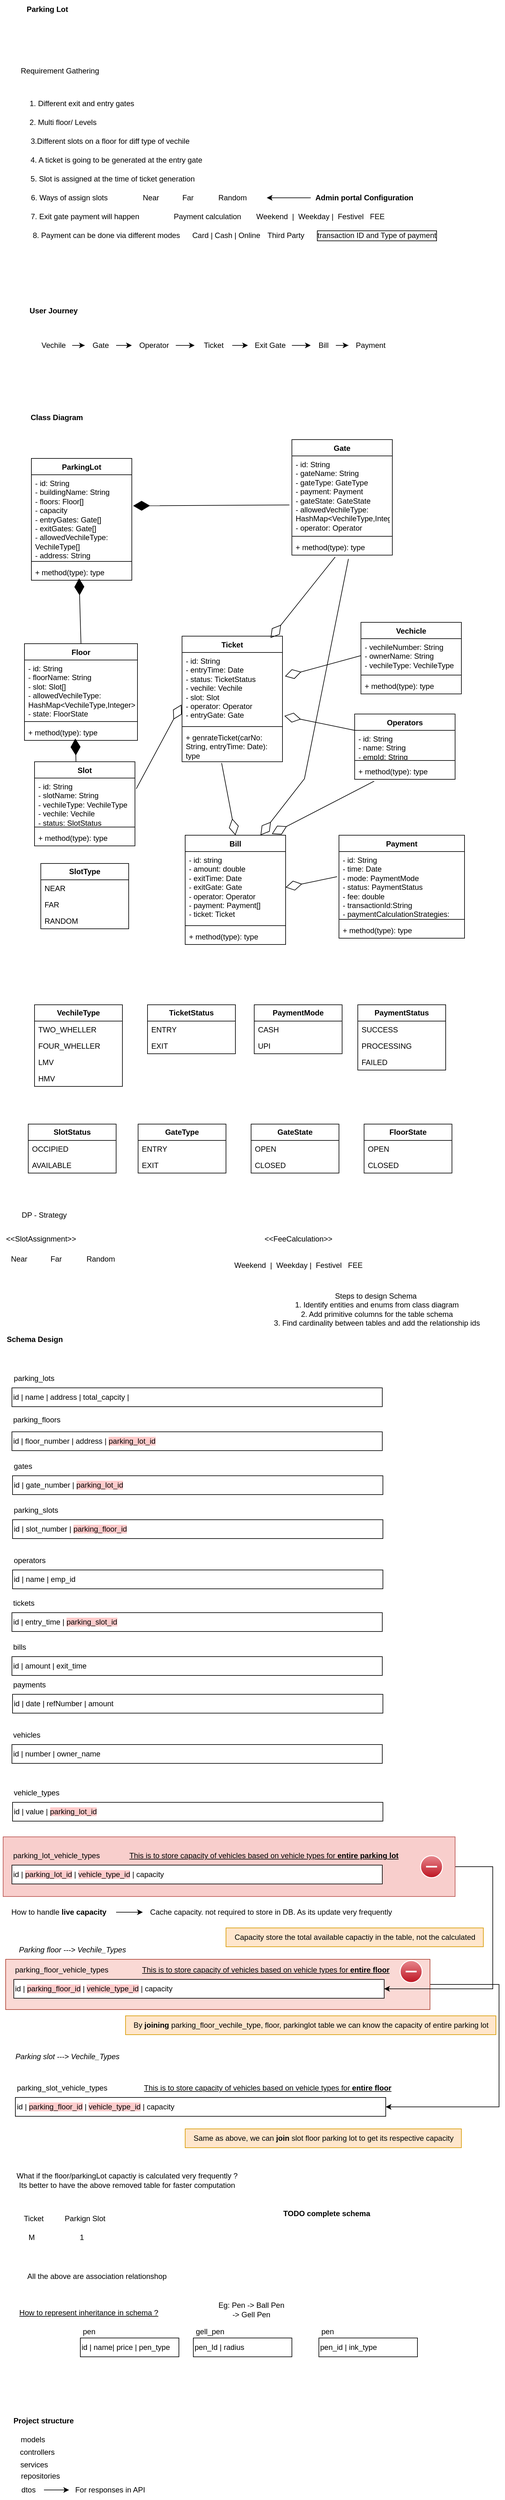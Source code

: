 <mxfile version="26.0.4">
  <diagram name="Page-1" id="C8TJBIB4cI3RyI80sVMX">
    <mxGraphModel dx="989" dy="577" grid="1" gridSize="10" guides="1" tooltips="1" connect="1" arrows="1" fold="1" page="1" pageScale="1" pageWidth="827" pageHeight="1169" math="0" shadow="0">
      <root>
        <mxCell id="0" />
        <mxCell id="1" parent="0" />
        <mxCell id="tVv8EJueiG8kkGohXM46-197" style="edgeStyle=orthogonalEdgeStyle;rounded=0;orthogonalLoop=1;jettySize=auto;html=1;entryX=1;entryY=0.5;entryDx=0;entryDy=0;" edge="1" parent="1" source="tVv8EJueiG8kkGohXM46-195" target="tVv8EJueiG8kkGohXM46-192">
          <mxGeometry relative="1" as="geometry">
            <Array as="points">
              <mxPoint x="800" y="3210" />
              <mxPoint x="800" y="3405" />
            </Array>
          </mxGeometry>
        </mxCell>
        <mxCell id="tVv8EJueiG8kkGohXM46-195" value="" style="rounded=0;whiteSpace=wrap;html=1;fillColor=#fad9d5;strokeColor=#ae4132;" vertex="1" parent="1">
          <mxGeometry x="14" y="3170" width="676" height="80" as="geometry" />
        </mxCell>
        <mxCell id="tVv8EJueiG8kkGohXM46-186" style="edgeStyle=orthogonalEdgeStyle;rounded=0;orthogonalLoop=1;jettySize=auto;html=1;entryX=1;entryY=0.5;entryDx=0;entryDy=0;" edge="1" parent="1" source="tVv8EJueiG8kkGohXM46-184" target="tVv8EJueiG8kkGohXM46-182">
          <mxGeometry relative="1" as="geometry">
            <mxPoint x="810" y="3230" as="targetPoint" />
            <Array as="points">
              <mxPoint x="790" y="3023" />
              <mxPoint x="790" y="3217" />
            </Array>
          </mxGeometry>
        </mxCell>
        <mxCell id="tVv8EJueiG8kkGohXM46-184" value="" style="rounded=0;whiteSpace=wrap;html=1;labelBackgroundColor=none;labelBorderColor=light-dark(#FF4281,#EDEDED);strokeColor=#b85450;fillColor=#f8cecc;" vertex="1" parent="1">
          <mxGeometry x="10" y="2975" width="720" height="95" as="geometry" />
        </mxCell>
        <mxCell id="tVv8EJueiG8kkGohXM46-1" value="Parking Lot" style="text;html=1;align=center;verticalAlign=middle;resizable=0;points=[];autosize=1;strokeColor=none;fillColor=none;fontStyle=1" vertex="1" parent="1">
          <mxGeometry x="40" y="50" width="80" height="30" as="geometry" />
        </mxCell>
        <mxCell id="tVv8EJueiG8kkGohXM46-2" value="Requirement Gathering" style="text;html=1;align=center;verticalAlign=middle;resizable=0;points=[];autosize=1;strokeColor=none;fillColor=none;" vertex="1" parent="1">
          <mxGeometry x="25" y="148" width="150" height="30" as="geometry" />
        </mxCell>
        <mxCell id="tVv8EJueiG8kkGohXM46-3" value="1. Different exit and entry gates" style="text;html=1;align=center;verticalAlign=middle;resizable=0;points=[];autosize=1;strokeColor=none;fillColor=none;" vertex="1" parent="1">
          <mxGeometry x="40" y="200" width="190" height="30" as="geometry" />
        </mxCell>
        <mxCell id="tVv8EJueiG8kkGohXM46-4" value="2. Multi floor/ Levels" style="text;html=1;align=center;verticalAlign=middle;resizable=0;points=[];autosize=1;strokeColor=none;fillColor=none;" vertex="1" parent="1">
          <mxGeometry x="40" y="230" width="130" height="30" as="geometry" />
        </mxCell>
        <mxCell id="tVv8EJueiG8kkGohXM46-5" value="3.Different slots on a floor for diff type of vechile" style="text;html=1;align=center;verticalAlign=middle;resizable=0;points=[];autosize=1;strokeColor=none;fillColor=none;" vertex="1" parent="1">
          <mxGeometry x="40" y="260" width="280" height="30" as="geometry" />
        </mxCell>
        <mxCell id="tVv8EJueiG8kkGohXM46-7" value="4. A ticket is going to be generated at the entry gate" style="text;html=1;align=center;verticalAlign=middle;resizable=0;points=[];autosize=1;strokeColor=none;fillColor=none;" vertex="1" parent="1">
          <mxGeometry x="40" y="290" width="300" height="30" as="geometry" />
        </mxCell>
        <mxCell id="tVv8EJueiG8kkGohXM46-8" value="5. Slot is assigned at the time of ticket generation" style="text;html=1;align=center;verticalAlign=middle;resizable=0;points=[];autosize=1;strokeColor=none;fillColor=none;" vertex="1" parent="1">
          <mxGeometry x="44" y="320" width="280" height="30" as="geometry" />
        </mxCell>
        <mxCell id="tVv8EJueiG8kkGohXM46-9" value="6. Ways of assign slots" style="text;html=1;align=center;verticalAlign=middle;resizable=0;points=[];autosize=1;strokeColor=none;fillColor=none;" vertex="1" parent="1">
          <mxGeometry x="40" y="350" width="150" height="30" as="geometry" />
        </mxCell>
        <mxCell id="tVv8EJueiG8kkGohXM46-11" value="Near" style="text;html=1;align=center;verticalAlign=middle;resizable=0;points=[];autosize=1;strokeColor=none;fillColor=none;" vertex="1" parent="1">
          <mxGeometry x="220" y="350" width="50" height="30" as="geometry" />
        </mxCell>
        <mxCell id="tVv8EJueiG8kkGohXM46-12" value="Far" style="text;html=1;align=center;verticalAlign=middle;resizable=0;points=[];autosize=1;strokeColor=none;fillColor=none;" vertex="1" parent="1">
          <mxGeometry x="284" y="350" width="40" height="30" as="geometry" />
        </mxCell>
        <mxCell id="tVv8EJueiG8kkGohXM46-13" value="Random" style="text;html=1;align=center;verticalAlign=middle;resizable=0;points=[];autosize=1;strokeColor=none;fillColor=none;" vertex="1" parent="1">
          <mxGeometry x="340" y="350" width="70" height="30" as="geometry" />
        </mxCell>
        <mxCell id="tVv8EJueiG8kkGohXM46-15" style="edgeStyle=orthogonalEdgeStyle;rounded=0;orthogonalLoop=1;jettySize=auto;html=1;" edge="1" parent="1" source="tVv8EJueiG8kkGohXM46-14">
          <mxGeometry relative="1" as="geometry">
            <mxPoint x="430" y="365" as="targetPoint" />
          </mxGeometry>
        </mxCell>
        <mxCell id="tVv8EJueiG8kkGohXM46-14" value="Admin portal Configuration" style="text;html=1;align=center;verticalAlign=middle;resizable=0;points=[];autosize=1;strokeColor=none;fillColor=none;fontStyle=1" vertex="1" parent="1">
          <mxGeometry x="500" y="350" width="170" height="30" as="geometry" />
        </mxCell>
        <mxCell id="tVv8EJueiG8kkGohXM46-16" value="7. Exit gate payment will happen" style="text;html=1;align=center;verticalAlign=middle;resizable=0;points=[];autosize=1;strokeColor=none;fillColor=none;" vertex="1" parent="1">
          <mxGeometry x="40" y="380" width="200" height="30" as="geometry" />
        </mxCell>
        <mxCell id="tVv8EJueiG8kkGohXM46-17" value="Payment calculation" style="text;html=1;align=center;verticalAlign=middle;resizable=0;points=[];autosize=1;strokeColor=none;fillColor=none;" vertex="1" parent="1">
          <mxGeometry x="270" y="380" width="130" height="30" as="geometry" />
        </mxCell>
        <mxCell id="tVv8EJueiG8kkGohXM46-18" value="Weekend&amp;nbsp; |&amp;nbsp; Weekday |&amp;nbsp; Festivel&amp;nbsp; &amp;nbsp;FEE" style="text;html=1;align=center;verticalAlign=middle;resizable=0;points=[];autosize=1;strokeColor=none;fillColor=none;" vertex="1" parent="1">
          <mxGeometry x="400" y="380" width="230" height="30" as="geometry" />
        </mxCell>
        <mxCell id="tVv8EJueiG8kkGohXM46-19" value="8. Payment can be done via different modes" style="text;html=1;align=center;verticalAlign=middle;resizable=0;points=[];autosize=1;strokeColor=none;fillColor=none;" vertex="1" parent="1">
          <mxGeometry x="44" y="410" width="260" height="30" as="geometry" />
        </mxCell>
        <mxCell id="tVv8EJueiG8kkGohXM46-20" value="Card | Cash | Online" style="text;html=1;align=center;verticalAlign=middle;resizable=0;points=[];autosize=1;strokeColor=none;fillColor=none;" vertex="1" parent="1">
          <mxGeometry x="300" y="410" width="130" height="30" as="geometry" />
        </mxCell>
        <mxCell id="tVv8EJueiG8kkGohXM46-21" value="Third Party" style="text;html=1;align=center;verticalAlign=middle;resizable=0;points=[];autosize=1;strokeColor=none;fillColor=none;" vertex="1" parent="1">
          <mxGeometry x="420" y="410" width="80" height="30" as="geometry" />
        </mxCell>
        <mxCell id="tVv8EJueiG8kkGohXM46-23" value="transaction ID and Type of payment" style="text;html=1;align=center;verticalAlign=middle;resizable=0;points=[];autosize=1;strokeColor=none;fillColor=none;labelBorderColor=default;" vertex="1" parent="1">
          <mxGeometry x="500" y="410" width="210" height="30" as="geometry" />
        </mxCell>
        <mxCell id="tVv8EJueiG8kkGohXM46-24" value="Class Diagram" style="text;html=1;align=center;verticalAlign=middle;resizable=0;points=[];autosize=1;strokeColor=none;fillColor=none;fontStyle=1" vertex="1" parent="1">
          <mxGeometry x="45" y="700" width="100" height="30" as="geometry" />
        </mxCell>
        <mxCell id="tVv8EJueiG8kkGohXM46-26" value="ParkingLot" style="swimlane;fontStyle=1;align=center;verticalAlign=top;childLayout=stackLayout;horizontal=1;startSize=26;horizontalStack=0;resizeParent=1;resizeParentMax=0;resizeLast=0;collapsible=1;marginBottom=0;whiteSpace=wrap;html=1;" vertex="1" parent="1">
          <mxGeometry x="55" y="780" width="160" height="194" as="geometry" />
        </mxCell>
        <mxCell id="tVv8EJueiG8kkGohXM46-27" value="- id: String&lt;br&gt;&lt;div&gt;- buildingName: String&lt;/div&gt;&lt;div&gt;- floors: Floor[]&lt;/div&gt;&lt;div&gt;- capacity&lt;/div&gt;&lt;div&gt;- entryGates: Gate[]&lt;/div&gt;&lt;div&gt;- exitGates: Gate[]&lt;/div&gt;&lt;div&gt;- allowedVechileType: VechileType[]&lt;/div&gt;&lt;div&gt;- address: String&lt;/div&gt;" style="text;strokeColor=none;fillColor=none;align=left;verticalAlign=top;spacingLeft=4;spacingRight=4;overflow=hidden;rotatable=0;points=[[0,0.5],[1,0.5]];portConstraint=eastwest;whiteSpace=wrap;html=1;" vertex="1" parent="tVv8EJueiG8kkGohXM46-26">
          <mxGeometry y="26" width="160" height="134" as="geometry" />
        </mxCell>
        <mxCell id="tVv8EJueiG8kkGohXM46-28" value="" style="line;strokeWidth=1;fillColor=none;align=left;verticalAlign=middle;spacingTop=-1;spacingLeft=3;spacingRight=3;rotatable=0;labelPosition=right;points=[];portConstraint=eastwest;strokeColor=inherit;" vertex="1" parent="tVv8EJueiG8kkGohXM46-26">
          <mxGeometry y="160" width="160" height="8" as="geometry" />
        </mxCell>
        <mxCell id="tVv8EJueiG8kkGohXM46-29" value="+ method(type): type" style="text;strokeColor=none;fillColor=none;align=left;verticalAlign=top;spacingLeft=4;spacingRight=4;overflow=hidden;rotatable=0;points=[[0,0.5],[1,0.5]];portConstraint=eastwest;whiteSpace=wrap;html=1;" vertex="1" parent="tVv8EJueiG8kkGohXM46-26">
          <mxGeometry y="168" width="160" height="26" as="geometry" />
        </mxCell>
        <mxCell id="tVv8EJueiG8kkGohXM46-32" value="Gate" style="swimlane;fontStyle=1;align=center;verticalAlign=top;childLayout=stackLayout;horizontal=1;startSize=26;horizontalStack=0;resizeParent=1;resizeParentMax=0;resizeLast=0;collapsible=1;marginBottom=0;whiteSpace=wrap;html=1;" vertex="1" parent="1">
          <mxGeometry x="470" y="750" width="160" height="184" as="geometry" />
        </mxCell>
        <mxCell id="tVv8EJueiG8kkGohXM46-33" value="- id: String&lt;div&gt;- gateName: String&lt;/div&gt;&lt;div&gt;- gateType: GateType&lt;/div&gt;&lt;div&gt;- payment: Payment&lt;/div&gt;&lt;div&gt;- gateState: GateState&lt;/div&gt;&lt;div&gt;-&amp;nbsp;&lt;span style=&quot;background-color: transparent; color: light-dark(rgb(0, 0, 0), rgb(255, 255, 255));&quot;&gt;allowedVechileType: HashMap&amp;lt;VechileType,Integer&amp;gt;&lt;/span&gt;&lt;/div&gt;&lt;div&gt;&lt;span style=&quot;background-color: transparent; color: light-dark(rgb(0, 0, 0), rgb(255, 255, 255));&quot;&gt;- operator: Operator&lt;/span&gt;&lt;/div&gt;" style="text;strokeColor=none;fillColor=none;align=left;verticalAlign=top;spacingLeft=4;spacingRight=4;overflow=hidden;rotatable=0;points=[[0,0.5],[1,0.5]];portConstraint=eastwest;whiteSpace=wrap;html=1;" vertex="1" parent="tVv8EJueiG8kkGohXM46-32">
          <mxGeometry y="26" width="160" height="124" as="geometry" />
        </mxCell>
        <mxCell id="tVv8EJueiG8kkGohXM46-34" value="" style="line;strokeWidth=1;fillColor=none;align=left;verticalAlign=middle;spacingTop=-1;spacingLeft=3;spacingRight=3;rotatable=0;labelPosition=right;points=[];portConstraint=eastwest;strokeColor=inherit;" vertex="1" parent="tVv8EJueiG8kkGohXM46-32">
          <mxGeometry y="150" width="160" height="8" as="geometry" />
        </mxCell>
        <mxCell id="tVv8EJueiG8kkGohXM46-35" value="+ method(type): type" style="text;strokeColor=none;fillColor=none;align=left;verticalAlign=top;spacingLeft=4;spacingRight=4;overflow=hidden;rotatable=0;points=[[0,0.5],[1,0.5]];portConstraint=eastwest;whiteSpace=wrap;html=1;" vertex="1" parent="tVv8EJueiG8kkGohXM46-32">
          <mxGeometry y="158" width="160" height="26" as="geometry" />
        </mxCell>
        <mxCell id="tVv8EJueiG8kkGohXM46-36" value="&lt;b&gt;GateType&lt;/b&gt;" style="swimlane;fontStyle=0;childLayout=stackLayout;horizontal=1;startSize=26;fillColor=none;horizontalStack=0;resizeParent=1;resizeParentMax=0;resizeLast=0;collapsible=1;marginBottom=0;whiteSpace=wrap;html=1;" vertex="1" parent="1">
          <mxGeometry x="225" y="1840" width="140" height="78" as="geometry" />
        </mxCell>
        <mxCell id="tVv8EJueiG8kkGohXM46-37" value="ENTRY" style="text;strokeColor=none;fillColor=none;align=left;verticalAlign=top;spacingLeft=4;spacingRight=4;overflow=hidden;rotatable=0;points=[[0,0.5],[1,0.5]];portConstraint=eastwest;whiteSpace=wrap;html=1;" vertex="1" parent="tVv8EJueiG8kkGohXM46-36">
          <mxGeometry y="26" width="140" height="26" as="geometry" />
        </mxCell>
        <mxCell id="tVv8EJueiG8kkGohXM46-38" value="EXIT" style="text;strokeColor=none;fillColor=none;align=left;verticalAlign=top;spacingLeft=4;spacingRight=4;overflow=hidden;rotatable=0;points=[[0,0.5],[1,0.5]];portConstraint=eastwest;whiteSpace=wrap;html=1;" vertex="1" parent="tVv8EJueiG8kkGohXM46-36">
          <mxGeometry y="52" width="140" height="26" as="geometry" />
        </mxCell>
        <mxCell id="tVv8EJueiG8kkGohXM46-40" value="Floor" style="swimlane;fontStyle=1;align=center;verticalAlign=top;childLayout=stackLayout;horizontal=1;startSize=26;horizontalStack=0;resizeParent=1;resizeParentMax=0;resizeLast=0;collapsible=1;marginBottom=0;whiteSpace=wrap;html=1;" vertex="1" parent="1">
          <mxGeometry x="44" y="1075.01" width="180" height="154" as="geometry" />
        </mxCell>
        <mxCell id="tVv8EJueiG8kkGohXM46-41" value="- id: String&lt;div&gt;- floorName: String&lt;/div&gt;&lt;div&gt;- slot: Slot[]&lt;/div&gt;&lt;div&gt;&lt;div&gt;- allowedVechileType: HashMap&amp;lt;VechileType,Integer&amp;gt;&lt;/div&gt;&lt;/div&gt;&lt;div&gt;- state: FloorState&lt;/div&gt;" style="text;strokeColor=none;fillColor=none;align=left;verticalAlign=top;spacingLeft=4;spacingRight=4;overflow=hidden;rotatable=0;points=[[0,0.5],[1,0.5]];portConstraint=eastwest;whiteSpace=wrap;html=1;" vertex="1" parent="tVv8EJueiG8kkGohXM46-40">
          <mxGeometry y="26" width="180" height="94" as="geometry" />
        </mxCell>
        <mxCell id="tVv8EJueiG8kkGohXM46-42" value="" style="line;strokeWidth=1;fillColor=none;align=left;verticalAlign=middle;spacingTop=-1;spacingLeft=3;spacingRight=3;rotatable=0;labelPosition=right;points=[];portConstraint=eastwest;strokeColor=inherit;" vertex="1" parent="tVv8EJueiG8kkGohXM46-40">
          <mxGeometry y="120" width="180" height="8" as="geometry" />
        </mxCell>
        <mxCell id="tVv8EJueiG8kkGohXM46-43" value="+ method(type): type" style="text;strokeColor=none;fillColor=none;align=left;verticalAlign=top;spacingLeft=4;spacingRight=4;overflow=hidden;rotatable=0;points=[[0,0.5],[1,0.5]];portConstraint=eastwest;whiteSpace=wrap;html=1;" vertex="1" parent="tVv8EJueiG8kkGohXM46-40">
          <mxGeometry y="128" width="180" height="26" as="geometry" />
        </mxCell>
        <mxCell id="tVv8EJueiG8kkGohXM46-44" value="" style="endArrow=diamondThin;endFill=1;endSize=24;html=1;rounded=0;exitX=0.413;exitY=0.009;exitDx=0;exitDy=0;entryX=0.45;entryY=0.885;entryDx=0;entryDy=0;entryPerimeter=0;exitPerimeter=0;" edge="1" parent="1" source="tVv8EJueiG8kkGohXM46-47" target="tVv8EJueiG8kkGohXM46-43">
          <mxGeometry width="160" relative="1" as="geometry">
            <mxPoint x="95.7" y="1352.01" as="sourcePoint" />
            <mxPoint x="130" y="1215.01" as="targetPoint" />
          </mxGeometry>
        </mxCell>
        <mxCell id="tVv8EJueiG8kkGohXM46-45" value="" style="endArrow=diamondThin;endFill=1;endSize=24;html=1;rounded=0;entryX=0.475;entryY=0.885;entryDx=0;entryDy=0;entryPerimeter=0;exitX=0.5;exitY=0;exitDx=0;exitDy=0;" edge="1" parent="1" source="tVv8EJueiG8kkGohXM46-40" target="tVv8EJueiG8kkGohXM46-29">
          <mxGeometry width="160" relative="1" as="geometry">
            <mxPoint x="340" y="1095.01" as="sourcePoint" />
            <mxPoint x="131.96" y="1054.998" as="targetPoint" />
          </mxGeometry>
        </mxCell>
        <mxCell id="tVv8EJueiG8kkGohXM46-46" value="" style="endArrow=diamondThin;endFill=1;endSize=24;html=1;rounded=0;entryX=1.013;entryY=0.369;entryDx=0;entryDy=0;entryPerimeter=0;exitX=-0.025;exitY=0.63;exitDx=0;exitDy=0;exitPerimeter=0;" edge="1" parent="1" source="tVv8EJueiG8kkGohXM46-33" target="tVv8EJueiG8kkGohXM46-27">
          <mxGeometry width="160" relative="1" as="geometry">
            <mxPoint x="350" y="1015" as="sourcePoint" />
            <mxPoint x="510" y="1015" as="targetPoint" />
          </mxGeometry>
        </mxCell>
        <mxCell id="tVv8EJueiG8kkGohXM46-47" value="Slot" style="swimlane;fontStyle=1;align=center;verticalAlign=top;childLayout=stackLayout;horizontal=1;startSize=26;horizontalStack=0;resizeParent=1;resizeParentMax=0;resizeLast=0;collapsible=1;marginBottom=0;whiteSpace=wrap;html=1;" vertex="1" parent="1">
          <mxGeometry x="60" y="1263" width="160" height="134" as="geometry" />
        </mxCell>
        <mxCell id="tVv8EJueiG8kkGohXM46-48" value="- id: String&lt;div&gt;- slotName: String&lt;/div&gt;&lt;div&gt;- vechileType: VechileType&lt;/div&gt;&lt;div&gt;- vechile: Vechile&lt;/div&gt;&lt;div&gt;- status: SlotStatus&lt;/div&gt;" style="text;strokeColor=none;fillColor=none;align=left;verticalAlign=top;spacingLeft=4;spacingRight=4;overflow=hidden;rotatable=0;points=[[0,0.5],[1,0.5]];portConstraint=eastwest;whiteSpace=wrap;html=1;" vertex="1" parent="tVv8EJueiG8kkGohXM46-47">
          <mxGeometry y="26" width="160" height="74" as="geometry" />
        </mxCell>
        <mxCell id="tVv8EJueiG8kkGohXM46-49" value="" style="line;strokeWidth=1;fillColor=none;align=left;verticalAlign=middle;spacingTop=-1;spacingLeft=3;spacingRight=3;rotatable=0;labelPosition=right;points=[];portConstraint=eastwest;strokeColor=inherit;" vertex="1" parent="tVv8EJueiG8kkGohXM46-47">
          <mxGeometry y="100" width="160" height="8" as="geometry" />
        </mxCell>
        <mxCell id="tVv8EJueiG8kkGohXM46-50" value="+ method(type): type" style="text;strokeColor=none;fillColor=none;align=left;verticalAlign=top;spacingLeft=4;spacingRight=4;overflow=hidden;rotatable=0;points=[[0,0.5],[1,0.5]];portConstraint=eastwest;whiteSpace=wrap;html=1;" vertex="1" parent="tVv8EJueiG8kkGohXM46-47">
          <mxGeometry y="108" width="160" height="26" as="geometry" />
        </mxCell>
        <mxCell id="tVv8EJueiG8kkGohXM46-52" value="Ticket" style="swimlane;fontStyle=1;align=center;verticalAlign=top;childLayout=stackLayout;horizontal=1;startSize=26;horizontalStack=0;resizeParent=1;resizeParentMax=0;resizeLast=0;collapsible=1;marginBottom=0;whiteSpace=wrap;html=1;" vertex="1" parent="1">
          <mxGeometry x="295" y="1063" width="160" height="200" as="geometry" />
        </mxCell>
        <mxCell id="tVv8EJueiG8kkGohXM46-53" value="- id: String&lt;div&gt;- entryTime: Date&lt;/div&gt;&lt;div&gt;&lt;span style=&quot;background-color: transparent; color: light-dark(rgb(0, 0, 0), rgb(255, 255, 255));&quot;&gt;- status: TicketStatus&lt;/span&gt;&lt;/div&gt;&lt;div&gt;- vechile: Vechile&lt;/div&gt;&lt;div&gt;&lt;span style=&quot;background-color: transparent; color: light-dark(rgb(0, 0, 0), rgb(255, 255, 255));&quot;&gt;- slot: Slot&lt;/span&gt;&lt;/div&gt;&lt;div&gt;&lt;span style=&quot;background-color: transparent; color: light-dark(rgb(0, 0, 0), rgb(255, 255, 255));&quot;&gt;- operator: Operator&lt;/span&gt;&lt;br&gt;&lt;/div&gt;&lt;div&gt;&lt;span style=&quot;background-color: transparent; color: light-dark(rgb(0, 0, 0), rgb(255, 255, 255));&quot;&gt;- entryGate: Gate&lt;/span&gt;&lt;/div&gt;" style="text;strokeColor=none;fillColor=none;align=left;verticalAlign=top;spacingLeft=4;spacingRight=4;overflow=hidden;rotatable=0;points=[[0,0.5],[1,0.5]];portConstraint=eastwest;whiteSpace=wrap;html=1;" vertex="1" parent="tVv8EJueiG8kkGohXM46-52">
          <mxGeometry y="26" width="160" height="114" as="geometry" />
        </mxCell>
        <mxCell id="tVv8EJueiG8kkGohXM46-54" value="" style="line;strokeWidth=1;fillColor=none;align=left;verticalAlign=middle;spacingTop=-1;spacingLeft=3;spacingRight=3;rotatable=0;labelPosition=right;points=[];portConstraint=eastwest;strokeColor=inherit;" vertex="1" parent="tVv8EJueiG8kkGohXM46-52">
          <mxGeometry y="140" width="160" height="8" as="geometry" />
        </mxCell>
        <mxCell id="tVv8EJueiG8kkGohXM46-55" value="+ genrateTicket(carNo: String, entryTime: Date): type" style="text;strokeColor=none;fillColor=none;align=left;verticalAlign=top;spacingLeft=4;spacingRight=4;overflow=hidden;rotatable=0;points=[[0,0.5],[1,0.5]];portConstraint=eastwest;whiteSpace=wrap;html=1;" vertex="1" parent="tVv8EJueiG8kkGohXM46-52">
          <mxGeometry y="148" width="160" height="52" as="geometry" />
        </mxCell>
        <mxCell id="tVv8EJueiG8kkGohXM46-60" value="&lt;b&gt;SlotType&lt;/b&gt;" style="swimlane;fontStyle=0;childLayout=stackLayout;horizontal=1;startSize=26;fillColor=none;horizontalStack=0;resizeParent=1;resizeParentMax=0;resizeLast=0;collapsible=1;marginBottom=0;whiteSpace=wrap;html=1;" vertex="1" parent="1">
          <mxGeometry x="70" y="1425.01" width="140" height="104" as="geometry" />
        </mxCell>
        <mxCell id="tVv8EJueiG8kkGohXM46-61" value="NEAR" style="text;strokeColor=none;fillColor=none;align=left;verticalAlign=top;spacingLeft=4;spacingRight=4;overflow=hidden;rotatable=0;points=[[0,0.5],[1,0.5]];portConstraint=eastwest;whiteSpace=wrap;html=1;" vertex="1" parent="tVv8EJueiG8kkGohXM46-60">
          <mxGeometry y="26" width="140" height="26" as="geometry" />
        </mxCell>
        <mxCell id="tVv8EJueiG8kkGohXM46-62" value="FAR" style="text;strokeColor=none;fillColor=none;align=left;verticalAlign=top;spacingLeft=4;spacingRight=4;overflow=hidden;rotatable=0;points=[[0,0.5],[1,0.5]];portConstraint=eastwest;whiteSpace=wrap;html=1;" vertex="1" parent="tVv8EJueiG8kkGohXM46-60">
          <mxGeometry y="52" width="140" height="26" as="geometry" />
        </mxCell>
        <mxCell id="tVv8EJueiG8kkGohXM46-63" value="RANDOM" style="text;strokeColor=none;fillColor=none;align=left;verticalAlign=top;spacingLeft=4;spacingRight=4;overflow=hidden;rotatable=0;points=[[0,0.5],[1,0.5]];portConstraint=eastwest;whiteSpace=wrap;html=1;" vertex="1" parent="tVv8EJueiG8kkGohXM46-60">
          <mxGeometry y="78" width="140" height="26" as="geometry" />
        </mxCell>
        <mxCell id="tVv8EJueiG8kkGohXM46-64" value="Payment" style="swimlane;fontStyle=1;align=center;verticalAlign=top;childLayout=stackLayout;horizontal=1;startSize=26;horizontalStack=0;resizeParent=1;resizeParentMax=0;resizeLast=0;collapsible=1;marginBottom=0;whiteSpace=wrap;html=1;" vertex="1" parent="1">
          <mxGeometry x="545" y="1380" width="200" height="164" as="geometry" />
        </mxCell>
        <mxCell id="tVv8EJueiG8kkGohXM46-65" value="- id: String&lt;div&gt;- time: Date&lt;/div&gt;&lt;div&gt;- mode: PaymentMode&lt;/div&gt;&lt;div&gt;- status: PaymentStatus&lt;br&gt;&lt;div&gt;&lt;span style=&quot;background-color: transparent; color: light-dark(rgb(0, 0, 0), rgb(255, 255, 255));&quot;&gt;- fee: double&lt;/span&gt;&lt;br&gt;&lt;/div&gt;&lt;div&gt;- transactionId:String&lt;/div&gt;&lt;div&gt;- paymentCalculationStrategies: P&lt;span style=&quot;background-color: transparent; color: light-dark(rgb(0, 0, 0), rgb(255, 255, 255));&quot;&gt;aymentCalculationStrategies&lt;/span&gt;&lt;/div&gt;&lt;/div&gt;" style="text;strokeColor=none;fillColor=none;align=left;verticalAlign=top;spacingLeft=4;spacingRight=4;overflow=hidden;rotatable=0;points=[[0,0.5],[1,0.5]];portConstraint=eastwest;whiteSpace=wrap;html=1;" vertex="1" parent="tVv8EJueiG8kkGohXM46-64">
          <mxGeometry y="26" width="200" height="104" as="geometry" />
        </mxCell>
        <mxCell id="tVv8EJueiG8kkGohXM46-66" value="" style="line;strokeWidth=1;fillColor=none;align=left;verticalAlign=middle;spacingTop=-1;spacingLeft=3;spacingRight=3;rotatable=0;labelPosition=right;points=[];portConstraint=eastwest;strokeColor=inherit;" vertex="1" parent="tVv8EJueiG8kkGohXM46-64">
          <mxGeometry y="130" width="200" height="8" as="geometry" />
        </mxCell>
        <mxCell id="tVv8EJueiG8kkGohXM46-67" value="+ method(type): type" style="text;strokeColor=none;fillColor=none;align=left;verticalAlign=top;spacingLeft=4;spacingRight=4;overflow=hidden;rotatable=0;points=[[0,0.5],[1,0.5]];portConstraint=eastwest;whiteSpace=wrap;html=1;" vertex="1" parent="tVv8EJueiG8kkGohXM46-64">
          <mxGeometry y="138" width="200" height="26" as="geometry" />
        </mxCell>
        <mxCell id="tVv8EJueiG8kkGohXM46-68" value="&lt;b&gt;GateState&lt;/b&gt;" style="swimlane;fontStyle=0;childLayout=stackLayout;horizontal=1;startSize=26;fillColor=none;horizontalStack=0;resizeParent=1;resizeParentMax=0;resizeLast=0;collapsible=1;marginBottom=0;whiteSpace=wrap;html=1;" vertex="1" parent="1">
          <mxGeometry x="405" y="1840" width="140" height="78" as="geometry" />
        </mxCell>
        <mxCell id="tVv8EJueiG8kkGohXM46-69" value="OPEN" style="text;strokeColor=none;fillColor=none;align=left;verticalAlign=top;spacingLeft=4;spacingRight=4;overflow=hidden;rotatable=0;points=[[0,0.5],[1,0.5]];portConstraint=eastwest;whiteSpace=wrap;html=1;" vertex="1" parent="tVv8EJueiG8kkGohXM46-68">
          <mxGeometry y="26" width="140" height="26" as="geometry" />
        </mxCell>
        <mxCell id="tVv8EJueiG8kkGohXM46-70" value="CLOSED" style="text;strokeColor=none;fillColor=none;align=left;verticalAlign=top;spacingLeft=4;spacingRight=4;overflow=hidden;rotatable=0;points=[[0,0.5],[1,0.5]];portConstraint=eastwest;whiteSpace=wrap;html=1;" vertex="1" parent="tVv8EJueiG8kkGohXM46-68">
          <mxGeometry y="52" width="140" height="26" as="geometry" />
        </mxCell>
        <mxCell id="tVv8EJueiG8kkGohXM46-72" value="Vechicle" style="swimlane;fontStyle=1;align=center;verticalAlign=top;childLayout=stackLayout;horizontal=1;startSize=26;horizontalStack=0;resizeParent=1;resizeParentMax=0;resizeLast=0;collapsible=1;marginBottom=0;whiteSpace=wrap;html=1;" vertex="1" parent="1">
          <mxGeometry x="580" y="1041" width="160" height="114" as="geometry" />
        </mxCell>
        <mxCell id="tVv8EJueiG8kkGohXM46-73" value="- vechileNumber: String&lt;div&gt;- ownerName: String&lt;/div&gt;&lt;div&gt;- vechileType: VechileType&lt;/div&gt;" style="text;strokeColor=none;fillColor=none;align=left;verticalAlign=top;spacingLeft=4;spacingRight=4;overflow=hidden;rotatable=0;points=[[0,0.5],[1,0.5]];portConstraint=eastwest;whiteSpace=wrap;html=1;" vertex="1" parent="tVv8EJueiG8kkGohXM46-72">
          <mxGeometry y="26" width="160" height="54" as="geometry" />
        </mxCell>
        <mxCell id="tVv8EJueiG8kkGohXM46-74" value="" style="line;strokeWidth=1;fillColor=none;align=left;verticalAlign=middle;spacingTop=-1;spacingLeft=3;spacingRight=3;rotatable=0;labelPosition=right;points=[];portConstraint=eastwest;strokeColor=inherit;" vertex="1" parent="tVv8EJueiG8kkGohXM46-72">
          <mxGeometry y="80" width="160" height="8" as="geometry" />
        </mxCell>
        <mxCell id="tVv8EJueiG8kkGohXM46-75" value="+ method(type): type" style="text;strokeColor=none;fillColor=none;align=left;verticalAlign=top;spacingLeft=4;spacingRight=4;overflow=hidden;rotatable=0;points=[[0,0.5],[1,0.5]];portConstraint=eastwest;whiteSpace=wrap;html=1;" vertex="1" parent="tVv8EJueiG8kkGohXM46-72">
          <mxGeometry y="88" width="160" height="26" as="geometry" />
        </mxCell>
        <mxCell id="tVv8EJueiG8kkGohXM46-76" value="Operators" style="swimlane;fontStyle=1;align=center;verticalAlign=top;childLayout=stackLayout;horizontal=1;startSize=26;horizontalStack=0;resizeParent=1;resizeParentMax=0;resizeLast=0;collapsible=1;marginBottom=0;whiteSpace=wrap;html=1;" vertex="1" parent="1">
          <mxGeometry x="570" y="1187" width="160" height="104" as="geometry" />
        </mxCell>
        <mxCell id="tVv8EJueiG8kkGohXM46-77" value="- id: String&lt;div&gt;- name: String&lt;/div&gt;&lt;div&gt;- empId: String&lt;/div&gt;" style="text;strokeColor=none;fillColor=none;align=left;verticalAlign=top;spacingLeft=4;spacingRight=4;overflow=hidden;rotatable=0;points=[[0,0.5],[1,0.5]];portConstraint=eastwest;whiteSpace=wrap;html=1;" vertex="1" parent="tVv8EJueiG8kkGohXM46-76">
          <mxGeometry y="26" width="160" height="44" as="geometry" />
        </mxCell>
        <mxCell id="tVv8EJueiG8kkGohXM46-78" value="" style="line;strokeWidth=1;fillColor=none;align=left;verticalAlign=middle;spacingTop=-1;spacingLeft=3;spacingRight=3;rotatable=0;labelPosition=right;points=[];portConstraint=eastwest;strokeColor=inherit;" vertex="1" parent="tVv8EJueiG8kkGohXM46-76">
          <mxGeometry y="70" width="160" height="8" as="geometry" />
        </mxCell>
        <mxCell id="tVv8EJueiG8kkGohXM46-79" value="+ method(type): type" style="text;strokeColor=none;fillColor=none;align=left;verticalAlign=top;spacingLeft=4;spacingRight=4;overflow=hidden;rotatable=0;points=[[0,0.5],[1,0.5]];portConstraint=eastwest;whiteSpace=wrap;html=1;" vertex="1" parent="tVv8EJueiG8kkGohXM46-76">
          <mxGeometry y="78" width="160" height="26" as="geometry" />
        </mxCell>
        <mxCell id="tVv8EJueiG8kkGohXM46-80" value="&lt;b&gt;VechileType&lt;/b&gt;" style="swimlane;fontStyle=0;childLayout=stackLayout;horizontal=1;startSize=26;fillColor=none;horizontalStack=0;resizeParent=1;resizeParentMax=0;resizeLast=0;collapsible=1;marginBottom=0;whiteSpace=wrap;html=1;" vertex="1" parent="1">
          <mxGeometry x="60" y="1650" width="140" height="130" as="geometry" />
        </mxCell>
        <mxCell id="tVv8EJueiG8kkGohXM46-81" value="TWO_WHELLER" style="text;strokeColor=none;fillColor=none;align=left;verticalAlign=top;spacingLeft=4;spacingRight=4;overflow=hidden;rotatable=0;points=[[0,0.5],[1,0.5]];portConstraint=eastwest;whiteSpace=wrap;html=1;" vertex="1" parent="tVv8EJueiG8kkGohXM46-80">
          <mxGeometry y="26" width="140" height="26" as="geometry" />
        </mxCell>
        <mxCell id="tVv8EJueiG8kkGohXM46-82" value="FOUR_WHELLER" style="text;strokeColor=none;fillColor=none;align=left;verticalAlign=top;spacingLeft=4;spacingRight=4;overflow=hidden;rotatable=0;points=[[0,0.5],[1,0.5]];portConstraint=eastwest;whiteSpace=wrap;html=1;" vertex="1" parent="tVv8EJueiG8kkGohXM46-80">
          <mxGeometry y="52" width="140" height="26" as="geometry" />
        </mxCell>
        <mxCell id="tVv8EJueiG8kkGohXM46-83" value="LMV" style="text;strokeColor=none;fillColor=none;align=left;verticalAlign=top;spacingLeft=4;spacingRight=4;overflow=hidden;rotatable=0;points=[[0,0.5],[1,0.5]];portConstraint=eastwest;whiteSpace=wrap;html=1;" vertex="1" parent="tVv8EJueiG8kkGohXM46-80">
          <mxGeometry y="78" width="140" height="26" as="geometry" />
        </mxCell>
        <mxCell id="tVv8EJueiG8kkGohXM46-85" value="HMV" style="text;strokeColor=none;fillColor=none;align=left;verticalAlign=top;spacingLeft=4;spacingRight=4;overflow=hidden;rotatable=0;points=[[0,0.5],[1,0.5]];portConstraint=eastwest;whiteSpace=wrap;html=1;" vertex="1" parent="tVv8EJueiG8kkGohXM46-80">
          <mxGeometry y="104" width="140" height="26" as="geometry" />
        </mxCell>
        <mxCell id="tVv8EJueiG8kkGohXM46-87" value="&lt;b&gt;FloorState&lt;/b&gt;" style="swimlane;fontStyle=0;childLayout=stackLayout;horizontal=1;startSize=26;fillColor=none;horizontalStack=0;resizeParent=1;resizeParentMax=0;resizeLast=0;collapsible=1;marginBottom=0;whiteSpace=wrap;html=1;" vertex="1" parent="1">
          <mxGeometry x="585" y="1840" width="140" height="78" as="geometry" />
        </mxCell>
        <mxCell id="tVv8EJueiG8kkGohXM46-88" value="OPEN" style="text;strokeColor=none;fillColor=none;align=left;verticalAlign=top;spacingLeft=4;spacingRight=4;overflow=hidden;rotatable=0;points=[[0,0.5],[1,0.5]];portConstraint=eastwest;whiteSpace=wrap;html=1;" vertex="1" parent="tVv8EJueiG8kkGohXM46-87">
          <mxGeometry y="26" width="140" height="26" as="geometry" />
        </mxCell>
        <mxCell id="tVv8EJueiG8kkGohXM46-89" value="CLOSED" style="text;strokeColor=none;fillColor=none;align=left;verticalAlign=top;spacingLeft=4;spacingRight=4;overflow=hidden;rotatable=0;points=[[0,0.5],[1,0.5]];portConstraint=eastwest;whiteSpace=wrap;html=1;" vertex="1" parent="tVv8EJueiG8kkGohXM46-87">
          <mxGeometry y="52" width="140" height="26" as="geometry" />
        </mxCell>
        <mxCell id="tVv8EJueiG8kkGohXM46-90" value="&lt;b&gt;SlotStatus&lt;/b&gt;" style="swimlane;fontStyle=0;childLayout=stackLayout;horizontal=1;startSize=26;fillColor=none;horizontalStack=0;resizeParent=1;resizeParentMax=0;resizeLast=0;collapsible=1;marginBottom=0;whiteSpace=wrap;html=1;" vertex="1" parent="1">
          <mxGeometry x="50" y="1840" width="140" height="78" as="geometry" />
        </mxCell>
        <mxCell id="tVv8EJueiG8kkGohXM46-91" value="OCCIPIED" style="text;strokeColor=none;fillColor=none;align=left;verticalAlign=top;spacingLeft=4;spacingRight=4;overflow=hidden;rotatable=0;points=[[0,0.5],[1,0.5]];portConstraint=eastwest;whiteSpace=wrap;html=1;" vertex="1" parent="tVv8EJueiG8kkGohXM46-90">
          <mxGeometry y="26" width="140" height="26" as="geometry" />
        </mxCell>
        <mxCell id="tVv8EJueiG8kkGohXM46-92" value="AVAILABLE" style="text;strokeColor=none;fillColor=none;align=left;verticalAlign=top;spacingLeft=4;spacingRight=4;overflow=hidden;rotatable=0;points=[[0,0.5],[1,0.5]];portConstraint=eastwest;whiteSpace=wrap;html=1;" vertex="1" parent="tVv8EJueiG8kkGohXM46-90">
          <mxGeometry y="52" width="140" height="26" as="geometry" />
        </mxCell>
        <mxCell id="tVv8EJueiG8kkGohXM46-93" value="User Journey" style="text;html=1;align=center;verticalAlign=middle;resizable=0;points=[];autosize=1;strokeColor=none;fillColor=none;fontStyle=1" vertex="1" parent="1">
          <mxGeometry x="45" y="530" width="90" height="30" as="geometry" />
        </mxCell>
        <mxCell id="tVv8EJueiG8kkGohXM46-102" style="edgeStyle=orthogonalEdgeStyle;rounded=0;orthogonalLoop=1;jettySize=auto;html=1;" edge="1" parent="1" source="tVv8EJueiG8kkGohXM46-94" target="tVv8EJueiG8kkGohXM46-95">
          <mxGeometry relative="1" as="geometry" />
        </mxCell>
        <mxCell id="tVv8EJueiG8kkGohXM46-94" value="Vechile" style="text;html=1;align=center;verticalAlign=middle;resizable=0;points=[];autosize=1;strokeColor=none;fillColor=none;" vertex="1" parent="1">
          <mxGeometry x="60" y="585" width="60" height="30" as="geometry" />
        </mxCell>
        <mxCell id="tVv8EJueiG8kkGohXM46-104" style="edgeStyle=orthogonalEdgeStyle;rounded=0;orthogonalLoop=1;jettySize=auto;html=1;" edge="1" parent="1" source="tVv8EJueiG8kkGohXM46-95" target="tVv8EJueiG8kkGohXM46-96">
          <mxGeometry relative="1" as="geometry" />
        </mxCell>
        <mxCell id="tVv8EJueiG8kkGohXM46-95" value="Gate" style="text;html=1;align=center;verticalAlign=middle;resizable=0;points=[];autosize=1;strokeColor=none;fillColor=none;" vertex="1" parent="1">
          <mxGeometry x="140" y="585" width="50" height="30" as="geometry" />
        </mxCell>
        <mxCell id="tVv8EJueiG8kkGohXM46-105" style="edgeStyle=orthogonalEdgeStyle;rounded=0;orthogonalLoop=1;jettySize=auto;html=1;" edge="1" parent="1" source="tVv8EJueiG8kkGohXM46-96" target="tVv8EJueiG8kkGohXM46-106">
          <mxGeometry relative="1" as="geometry">
            <mxPoint x="314" y="600" as="targetPoint" />
          </mxGeometry>
        </mxCell>
        <mxCell id="tVv8EJueiG8kkGohXM46-96" value="Operator" style="text;html=1;align=center;verticalAlign=middle;resizable=0;points=[];autosize=1;strokeColor=none;fillColor=none;" vertex="1" parent="1">
          <mxGeometry x="215" y="585" width="70" height="30" as="geometry" />
        </mxCell>
        <mxCell id="tVv8EJueiG8kkGohXM46-109" style="edgeStyle=orthogonalEdgeStyle;rounded=0;orthogonalLoop=1;jettySize=auto;html=1;" edge="1" parent="1" source="tVv8EJueiG8kkGohXM46-98" target="tVv8EJueiG8kkGohXM46-99">
          <mxGeometry relative="1" as="geometry" />
        </mxCell>
        <mxCell id="tVv8EJueiG8kkGohXM46-98" value="Exit Gate" style="text;html=1;align=center;verticalAlign=middle;resizable=0;points=[];autosize=1;strokeColor=none;fillColor=none;" vertex="1" parent="1">
          <mxGeometry x="400" y="585" width="70" height="30" as="geometry" />
        </mxCell>
        <mxCell id="tVv8EJueiG8kkGohXM46-110" style="edgeStyle=orthogonalEdgeStyle;rounded=0;orthogonalLoop=1;jettySize=auto;html=1;" edge="1" parent="1" source="tVv8EJueiG8kkGohXM46-99" target="tVv8EJueiG8kkGohXM46-100">
          <mxGeometry relative="1" as="geometry" />
        </mxCell>
        <mxCell id="tVv8EJueiG8kkGohXM46-99" value="Bill" style="text;html=1;align=center;verticalAlign=middle;resizable=0;points=[];autosize=1;strokeColor=none;fillColor=none;" vertex="1" parent="1">
          <mxGeometry x="500" y="585" width="40" height="30" as="geometry" />
        </mxCell>
        <mxCell id="tVv8EJueiG8kkGohXM46-100" value="Payment" style="text;html=1;align=center;verticalAlign=middle;resizable=0;points=[];autosize=1;strokeColor=none;fillColor=none;" vertex="1" parent="1">
          <mxGeometry x="560" y="585" width="70" height="30" as="geometry" />
        </mxCell>
        <mxCell id="tVv8EJueiG8kkGohXM46-108" style="edgeStyle=orthogonalEdgeStyle;rounded=0;orthogonalLoop=1;jettySize=auto;html=1;" edge="1" parent="1" source="tVv8EJueiG8kkGohXM46-106" target="tVv8EJueiG8kkGohXM46-98">
          <mxGeometry relative="1" as="geometry" />
        </mxCell>
        <mxCell id="tVv8EJueiG8kkGohXM46-106" value="Ticket" style="text;html=1;align=center;verticalAlign=middle;resizable=0;points=[];autosize=1;strokeColor=none;fillColor=none;" vertex="1" parent="1">
          <mxGeometry x="315" y="585" width="60" height="30" as="geometry" />
        </mxCell>
        <mxCell id="tVv8EJueiG8kkGohXM46-111" value="Bill" style="swimlane;fontStyle=1;align=center;verticalAlign=top;childLayout=stackLayout;horizontal=1;startSize=26;horizontalStack=0;resizeParent=1;resizeParentMax=0;resizeLast=0;collapsible=1;marginBottom=0;whiteSpace=wrap;html=1;" vertex="1" parent="1">
          <mxGeometry x="300" y="1380" width="160" height="174" as="geometry" />
        </mxCell>
        <mxCell id="tVv8EJueiG8kkGohXM46-112" value="- id: string&lt;div&gt;- amount: double&lt;/div&gt;&lt;div&gt;- exitTime: Date&lt;/div&gt;&lt;div&gt;- exitGate: Gate&lt;/div&gt;&lt;div&gt;- operator: Operator&lt;/div&gt;&lt;div&gt;- payment: Payment[]&lt;/div&gt;&lt;div&gt;- ticket: Ticket&lt;/div&gt;" style="text;strokeColor=none;fillColor=none;align=left;verticalAlign=top;spacingLeft=4;spacingRight=4;overflow=hidden;rotatable=0;points=[[0,0.5],[1,0.5]];portConstraint=eastwest;whiteSpace=wrap;html=1;" vertex="1" parent="tVv8EJueiG8kkGohXM46-111">
          <mxGeometry y="26" width="160" height="114" as="geometry" />
        </mxCell>
        <mxCell id="tVv8EJueiG8kkGohXM46-113" value="" style="line;strokeWidth=1;fillColor=none;align=left;verticalAlign=middle;spacingTop=-1;spacingLeft=3;spacingRight=3;rotatable=0;labelPosition=right;points=[];portConstraint=eastwest;strokeColor=inherit;" vertex="1" parent="tVv8EJueiG8kkGohXM46-111">
          <mxGeometry y="140" width="160" height="8" as="geometry" />
        </mxCell>
        <mxCell id="tVv8EJueiG8kkGohXM46-114" value="+ method(type): type" style="text;strokeColor=none;fillColor=none;align=left;verticalAlign=top;spacingLeft=4;spacingRight=4;overflow=hidden;rotatable=0;points=[[0,0.5],[1,0.5]];portConstraint=eastwest;whiteSpace=wrap;html=1;" vertex="1" parent="tVv8EJueiG8kkGohXM46-111">
          <mxGeometry y="148" width="160" height="26" as="geometry" />
        </mxCell>
        <mxCell id="tVv8EJueiG8kkGohXM46-119" value="DP - Strategy" style="text;html=1;align=center;verticalAlign=middle;resizable=0;points=[];autosize=1;strokeColor=none;fillColor=none;" vertex="1" parent="1">
          <mxGeometry x="25" y="1970" width="100" height="30" as="geometry" />
        </mxCell>
        <mxCell id="tVv8EJueiG8kkGohXM46-120" value="&amp;lt;&amp;lt;SlotAssignment&amp;gt;&amp;gt;" style="text;html=1;align=center;verticalAlign=middle;resizable=0;points=[];autosize=1;strokeColor=none;fillColor=none;" vertex="1" parent="1">
          <mxGeometry x="5" y="2008" width="130" height="30" as="geometry" />
        </mxCell>
        <mxCell id="tVv8EJueiG8kkGohXM46-121" value="&amp;lt;&amp;lt;FeeCalculation&amp;gt;&amp;gt;" style="text;html=1;align=center;verticalAlign=middle;resizable=0;points=[];autosize=1;strokeColor=none;fillColor=none;" vertex="1" parent="1">
          <mxGeometry x="415" y="2008" width="130" height="30" as="geometry" />
        </mxCell>
        <mxCell id="tVv8EJueiG8kkGohXM46-123" value="" style="endArrow=diamondThin;endFill=0;endSize=24;html=1;rounded=0;exitX=1.013;exitY=0.23;exitDx=0;exitDy=0;exitPerimeter=0;entryX=-0.006;entryY=0.728;entryDx=0;entryDy=0;entryPerimeter=0;" edge="1" parent="1" source="tVv8EJueiG8kkGohXM46-48" target="tVv8EJueiG8kkGohXM46-53">
          <mxGeometry width="160" relative="1" as="geometry">
            <mxPoint x="310" y="1390" as="sourcePoint" />
            <mxPoint x="280" y="1290" as="targetPoint" />
          </mxGeometry>
        </mxCell>
        <mxCell id="tVv8EJueiG8kkGohXM46-122" value="" style="endArrow=diamondThin;endFill=0;endSize=24;html=1;rounded=0;entryX=1.025;entryY=0.333;entryDx=0;entryDy=0;entryPerimeter=0;exitX=0;exitY=0.5;exitDx=0;exitDy=0;" edge="1" parent="1" source="tVv8EJueiG8kkGohXM46-73" target="tVv8EJueiG8kkGohXM46-53">
          <mxGeometry width="160" relative="1" as="geometry">
            <mxPoint x="420" y="1040" as="sourcePoint" />
            <mxPoint x="580" y="1040" as="targetPoint" />
          </mxGeometry>
        </mxCell>
        <mxCell id="tVv8EJueiG8kkGohXM46-124" value="" style="endArrow=diamondThin;endFill=0;endSize=24;html=1;rounded=0;entryX=1.019;entryY=0.886;entryDx=0;entryDy=0;exitX=0;exitY=0.25;exitDx=0;exitDy=0;entryPerimeter=0;" edge="1" parent="1" source="tVv8EJueiG8kkGohXM46-76" target="tVv8EJueiG8kkGohXM46-53">
          <mxGeometry width="160" relative="1" as="geometry">
            <mxPoint x="490" y="1380" as="sourcePoint" />
            <mxPoint x="650" y="1380" as="targetPoint" />
          </mxGeometry>
        </mxCell>
        <mxCell id="tVv8EJueiG8kkGohXM46-127" value="" style="endArrow=diamondThin;endFill=0;endSize=24;html=1;rounded=0;entryX=1;entryY=0.5;entryDx=0;entryDy=0;exitX=-0.015;exitY=0.385;exitDx=0;exitDy=0;exitPerimeter=0;" edge="1" parent="1" source="tVv8EJueiG8kkGohXM46-65" target="tVv8EJueiG8kkGohXM46-112">
          <mxGeometry width="160" relative="1" as="geometry">
            <mxPoint x="450" y="1370" as="sourcePoint" />
            <mxPoint x="610" y="1370" as="targetPoint" />
          </mxGeometry>
        </mxCell>
        <mxCell id="tVv8EJueiG8kkGohXM46-128" value="" style="endArrow=diamondThin;endFill=0;endSize=24;html=1;rounded=0;entryX=0.5;entryY=0;entryDx=0;entryDy=0;exitX=0.394;exitY=1.038;exitDx=0;exitDy=0;exitPerimeter=0;" edge="1" parent="1" source="tVv8EJueiG8kkGohXM46-55" target="tVv8EJueiG8kkGohXM46-111">
          <mxGeometry width="160" relative="1" as="geometry">
            <mxPoint x="380" y="1330" as="sourcePoint" />
            <mxPoint x="540" y="1330" as="targetPoint" />
          </mxGeometry>
        </mxCell>
        <mxCell id="tVv8EJueiG8kkGohXM46-129" value="" style="endArrow=diamondThin;endFill=0;endSize=24;html=1;rounded=0;exitX=0.194;exitY=1.115;exitDx=0;exitDy=0;exitPerimeter=0;entryX=0.863;entryY=-0.011;entryDx=0;entryDy=0;entryPerimeter=0;" edge="1" parent="1" source="tVv8EJueiG8kkGohXM46-79" target="tVv8EJueiG8kkGohXM46-111">
          <mxGeometry width="160" relative="1" as="geometry">
            <mxPoint x="440" y="1350" as="sourcePoint" />
            <mxPoint x="600" y="1350" as="targetPoint" />
          </mxGeometry>
        </mxCell>
        <mxCell id="tVv8EJueiG8kkGohXM46-130" value="" style="endArrow=diamondThin;endFill=0;endSize=24;html=1;rounded=0;entryX=0.881;entryY=0.015;entryDx=0;entryDy=0;entryPerimeter=0;exitX=0.431;exitY=1.115;exitDx=0;exitDy=0;exitPerimeter=0;" edge="1" parent="1" source="tVv8EJueiG8kkGohXM46-35" target="tVv8EJueiG8kkGohXM46-52">
          <mxGeometry width="160" relative="1" as="geometry">
            <mxPoint x="590" y="1104" as="sourcePoint" />
            <mxPoint x="469" y="1137" as="targetPoint" />
          </mxGeometry>
        </mxCell>
        <mxCell id="tVv8EJueiG8kkGohXM46-131" value="" style="endArrow=diamondThin;endFill=0;endSize=24;html=1;rounded=0;entryX=0.75;entryY=0;entryDx=0;entryDy=0;exitX=0.563;exitY=1.231;exitDx=0;exitDy=0;exitPerimeter=0;" edge="1" parent="1" source="tVv8EJueiG8kkGohXM46-35" target="tVv8EJueiG8kkGohXM46-111">
          <mxGeometry width="160" relative="1" as="geometry">
            <mxPoint x="549" y="947" as="sourcePoint" />
            <mxPoint x="446" y="1076" as="targetPoint" />
            <Array as="points">
              <mxPoint x="490" y="1290" />
            </Array>
          </mxGeometry>
        </mxCell>
        <mxCell id="tVv8EJueiG8kkGohXM46-132" value="Near" style="text;html=1;align=center;verticalAlign=middle;resizable=0;points=[];autosize=1;strokeColor=none;fillColor=none;" vertex="1" parent="1">
          <mxGeometry x="10" y="2040" width="50" height="30" as="geometry" />
        </mxCell>
        <mxCell id="tVv8EJueiG8kkGohXM46-133" value="Far" style="text;html=1;align=center;verticalAlign=middle;resizable=0;points=[];autosize=1;strokeColor=none;fillColor=none;" vertex="1" parent="1">
          <mxGeometry x="74" y="2040" width="40" height="30" as="geometry" />
        </mxCell>
        <mxCell id="tVv8EJueiG8kkGohXM46-134" value="Random" style="text;html=1;align=center;verticalAlign=middle;resizable=0;points=[];autosize=1;strokeColor=none;fillColor=none;" vertex="1" parent="1">
          <mxGeometry x="130" y="2040" width="70" height="30" as="geometry" />
        </mxCell>
        <mxCell id="tVv8EJueiG8kkGohXM46-135" value="Weekend&amp;nbsp; |&amp;nbsp; Weekday |&amp;nbsp; Festivel&amp;nbsp; &amp;nbsp;FEE" style="text;html=1;align=center;verticalAlign=middle;resizable=0;points=[];autosize=1;strokeColor=none;fillColor=none;" vertex="1" parent="1">
          <mxGeometry x="365" y="2050" width="230" height="30" as="geometry" />
        </mxCell>
        <mxCell id="tVv8EJueiG8kkGohXM46-136" value="&lt;b&gt;TicketStatus&lt;/b&gt;" style="swimlane;fontStyle=0;childLayout=stackLayout;horizontal=1;startSize=26;fillColor=none;horizontalStack=0;resizeParent=1;resizeParentMax=0;resizeLast=0;collapsible=1;marginBottom=0;whiteSpace=wrap;html=1;" vertex="1" parent="1">
          <mxGeometry x="240" y="1650" width="140" height="78" as="geometry" />
        </mxCell>
        <mxCell id="tVv8EJueiG8kkGohXM46-137" value="ENTRY" style="text;strokeColor=none;fillColor=none;align=left;verticalAlign=top;spacingLeft=4;spacingRight=4;overflow=hidden;rotatable=0;points=[[0,0.5],[1,0.5]];portConstraint=eastwest;whiteSpace=wrap;html=1;" vertex="1" parent="tVv8EJueiG8kkGohXM46-136">
          <mxGeometry y="26" width="140" height="26" as="geometry" />
        </mxCell>
        <mxCell id="tVv8EJueiG8kkGohXM46-138" value="EXIT" style="text;strokeColor=none;fillColor=none;align=left;verticalAlign=top;spacingLeft=4;spacingRight=4;overflow=hidden;rotatable=0;points=[[0,0.5],[1,0.5]];portConstraint=eastwest;whiteSpace=wrap;html=1;" vertex="1" parent="tVv8EJueiG8kkGohXM46-136">
          <mxGeometry y="52" width="140" height="26" as="geometry" />
        </mxCell>
        <mxCell id="tVv8EJueiG8kkGohXM46-140" value="&lt;b&gt;PaymentMode&lt;/b&gt;" style="swimlane;fontStyle=0;childLayout=stackLayout;horizontal=1;startSize=26;fillColor=none;horizontalStack=0;resizeParent=1;resizeParentMax=0;resizeLast=0;collapsible=1;marginBottom=0;whiteSpace=wrap;html=1;" vertex="1" parent="1">
          <mxGeometry x="410" y="1650" width="140" height="78" as="geometry" />
        </mxCell>
        <mxCell id="tVv8EJueiG8kkGohXM46-141" value="CASH" style="text;strokeColor=none;fillColor=none;align=left;verticalAlign=top;spacingLeft=4;spacingRight=4;overflow=hidden;rotatable=0;points=[[0,0.5],[1,0.5]];portConstraint=eastwest;whiteSpace=wrap;html=1;" vertex="1" parent="tVv8EJueiG8kkGohXM46-140">
          <mxGeometry y="26" width="140" height="26" as="geometry" />
        </mxCell>
        <mxCell id="tVv8EJueiG8kkGohXM46-142" value="UPI" style="text;strokeColor=none;fillColor=none;align=left;verticalAlign=top;spacingLeft=4;spacingRight=4;overflow=hidden;rotatable=0;points=[[0,0.5],[1,0.5]];portConstraint=eastwest;whiteSpace=wrap;html=1;" vertex="1" parent="tVv8EJueiG8kkGohXM46-140">
          <mxGeometry y="52" width="140" height="26" as="geometry" />
        </mxCell>
        <mxCell id="tVv8EJueiG8kkGohXM46-143" value="&lt;b&gt;PaymentStatus&lt;/b&gt;" style="swimlane;fontStyle=0;childLayout=stackLayout;horizontal=1;startSize=26;fillColor=none;horizontalStack=0;resizeParent=1;resizeParentMax=0;resizeLast=0;collapsible=1;marginBottom=0;whiteSpace=wrap;html=1;" vertex="1" parent="1">
          <mxGeometry x="575" y="1650" width="140" height="104" as="geometry" />
        </mxCell>
        <mxCell id="tVv8EJueiG8kkGohXM46-144" value="SUCCESS" style="text;strokeColor=none;fillColor=none;align=left;verticalAlign=top;spacingLeft=4;spacingRight=4;overflow=hidden;rotatable=0;points=[[0,0.5],[1,0.5]];portConstraint=eastwest;whiteSpace=wrap;html=1;" vertex="1" parent="tVv8EJueiG8kkGohXM46-143">
          <mxGeometry y="26" width="140" height="26" as="geometry" />
        </mxCell>
        <mxCell id="tVv8EJueiG8kkGohXM46-146" value="PROCESSING" style="text;strokeColor=none;fillColor=none;align=left;verticalAlign=top;spacingLeft=4;spacingRight=4;overflow=hidden;rotatable=0;points=[[0,0.5],[1,0.5]];portConstraint=eastwest;whiteSpace=wrap;html=1;" vertex="1" parent="tVv8EJueiG8kkGohXM46-143">
          <mxGeometry y="52" width="140" height="26" as="geometry" />
        </mxCell>
        <mxCell id="tVv8EJueiG8kkGohXM46-145" value="FAILED" style="text;strokeColor=none;fillColor=none;align=left;verticalAlign=top;spacingLeft=4;spacingRight=4;overflow=hidden;rotatable=0;points=[[0,0.5],[1,0.5]];portConstraint=eastwest;whiteSpace=wrap;html=1;" vertex="1" parent="tVv8EJueiG8kkGohXM46-143">
          <mxGeometry y="78" width="140" height="26" as="geometry" />
        </mxCell>
        <mxCell id="tVv8EJueiG8kkGohXM46-147" value="Schema Design" style="text;html=1;align=center;verticalAlign=middle;resizable=0;points=[];autosize=1;strokeColor=none;fillColor=none;fontStyle=1" vertex="1" parent="1">
          <mxGeometry x="5" y="2168" width="110" height="30" as="geometry" />
        </mxCell>
        <mxCell id="tVv8EJueiG8kkGohXM46-148" value="parking_lots" style="text;html=1;align=left;verticalAlign=middle;resizable=0;points=[];autosize=1;strokeColor=none;fillColor=none;" vertex="1" parent="1">
          <mxGeometry x="25" y="2230" width="90" height="30" as="geometry" />
        </mxCell>
        <mxCell id="tVv8EJueiG8kkGohXM46-149" value="parking_floors&lt;div&gt;&lt;br&gt;&lt;/div&gt;" style="text;html=1;align=left;verticalAlign=middle;resizable=0;points=[];autosize=1;strokeColor=none;fillColor=none;" vertex="1" parent="1">
          <mxGeometry x="24" y="2298" width="100" height="40" as="geometry" />
        </mxCell>
        <mxCell id="tVv8EJueiG8kkGohXM46-150" value="gates" style="text;html=1;align=left;verticalAlign=middle;resizable=0;points=[];autosize=1;strokeColor=none;fillColor=none;" vertex="1" parent="1">
          <mxGeometry x="25" y="2370" width="50" height="30" as="geometry" />
        </mxCell>
        <mxCell id="tVv8EJueiG8kkGohXM46-151" value="parking_slots" style="text;html=1;align=left;verticalAlign=middle;resizable=0;points=[];autosize=1;strokeColor=none;fillColor=none;" vertex="1" parent="1">
          <mxGeometry x="25" y="2440" width="90" height="30" as="geometry" />
        </mxCell>
        <mxCell id="tVv8EJueiG8kkGohXM46-152" value="operators" style="text;html=1;align=left;verticalAlign=middle;resizable=0;points=[];autosize=1;strokeColor=none;fillColor=none;" vertex="1" parent="1">
          <mxGeometry x="25" y="2520" width="70" height="30" as="geometry" />
        </mxCell>
        <mxCell id="tVv8EJueiG8kkGohXM46-153" value="tickets" style="text;html=1;align=left;verticalAlign=middle;resizable=0;points=[];autosize=1;strokeColor=none;fillColor=none;" vertex="1" parent="1">
          <mxGeometry x="24" y="2588" width="60" height="30" as="geometry" />
        </mxCell>
        <mxCell id="tVv8EJueiG8kkGohXM46-154" value="bills" style="text;html=1;align=left;verticalAlign=middle;resizable=0;points=[];autosize=1;strokeColor=none;fillColor=none;" vertex="1" parent="1">
          <mxGeometry x="24" y="2658" width="40" height="30" as="geometry" />
        </mxCell>
        <mxCell id="tVv8EJueiG8kkGohXM46-155" value="payments" style="text;html=1;align=left;verticalAlign=middle;resizable=0;points=[];autosize=1;strokeColor=none;fillColor=none;" vertex="1" parent="1">
          <mxGeometry x="24" y="2718" width="80" height="30" as="geometry" />
        </mxCell>
        <mxCell id="tVv8EJueiG8kkGohXM46-156" value="vehicles" style="text;html=1;align=left;verticalAlign=middle;resizable=0;points=[];autosize=1;strokeColor=none;fillColor=none;" vertex="1" parent="1">
          <mxGeometry x="24" y="2798" width="70" height="30" as="geometry" />
        </mxCell>
        <mxCell id="tVv8EJueiG8kkGohXM46-157" value="id | name | address | total_capcity |&amp;nbsp;" style="rounded=0;whiteSpace=wrap;html=1;align=left;" vertex="1" parent="1">
          <mxGeometry x="24" y="2260" width="590" height="30" as="geometry" />
        </mxCell>
        <mxCell id="tVv8EJueiG8kkGohXM46-158" value="id | floor_number | address |&amp;nbsp;&lt;span style=&quot;background-color: rgb(255, 204, 204);&quot;&gt;parking_lot_id&lt;/span&gt;&amp;nbsp;&amp;nbsp;" style="rounded=0;whiteSpace=wrap;html=1;align=left;" vertex="1" parent="1">
          <mxGeometry x="24" y="2330" width="590" height="30" as="geometry" />
        </mxCell>
        <mxCell id="tVv8EJueiG8kkGohXM46-159" value="id | gate_number | &lt;span style=&quot;background-color: rgb(255, 204, 204);&quot;&gt;parking_lot_id&lt;/span&gt;&amp;nbsp;" style="rounded=0;whiteSpace=wrap;html=1;align=left;" vertex="1" parent="1">
          <mxGeometry x="25" y="2400" width="590" height="30" as="geometry" />
        </mxCell>
        <mxCell id="tVv8EJueiG8kkGohXM46-160" value="Steps to design Schema&amp;nbsp;&lt;br&gt;1. Identify entities and enums from class diagram&lt;div&gt;2. Add primitive columns for the table schema&lt;/div&gt;&lt;div&gt;3. Find cardinality between tables and add the relationship ids&lt;/div&gt;" style="text;html=1;align=center;verticalAlign=middle;resizable=0;points=[];autosize=1;strokeColor=none;fillColor=none;" vertex="1" parent="1">
          <mxGeometry x="430" y="2100" width="350" height="70" as="geometry" />
        </mxCell>
        <mxCell id="tVv8EJueiG8kkGohXM46-161" value="id | slot_number |&amp;nbsp;&lt;span style=&quot;background-color: rgb(255, 204, 204);&quot;&gt;parking_floor_id&lt;/span&gt;&amp;nbsp;" style="rounded=0;whiteSpace=wrap;html=1;align=left;" vertex="1" parent="1">
          <mxGeometry x="25" y="2470" width="590" height="30" as="geometry" />
        </mxCell>
        <mxCell id="tVv8EJueiG8kkGohXM46-162" value="id | name | emp_id" style="rounded=0;whiteSpace=wrap;html=1;align=left;" vertex="1" parent="1">
          <mxGeometry x="25" y="2550" width="590" height="30" as="geometry" />
        </mxCell>
        <mxCell id="tVv8EJueiG8kkGohXM46-163" value="id | entry_time |&amp;nbsp;&lt;span style=&quot;background-color: rgb(255, 204, 204);&quot;&gt;parking_slot_id&lt;/span&gt;&amp;nbsp;&amp;nbsp;&amp;nbsp;" style="rounded=0;whiteSpace=wrap;html=1;align=left;" vertex="1" parent="1">
          <mxGeometry x="24" y="2618" width="590" height="30" as="geometry" />
        </mxCell>
        <mxCell id="tVv8EJueiG8kkGohXM46-164" value="id | amount | exit_time&amp;nbsp;" style="rounded=0;whiteSpace=wrap;html=1;align=left;" vertex="1" parent="1">
          <mxGeometry x="24" y="2688" width="590" height="30" as="geometry" />
        </mxCell>
        <mxCell id="tVv8EJueiG8kkGohXM46-165" value="id | date | refNumber | amount&amp;nbsp;" style="rounded=0;whiteSpace=wrap;html=1;align=left;" vertex="1" parent="1">
          <mxGeometry x="25" y="2748" width="590" height="30" as="geometry" />
        </mxCell>
        <mxCell id="tVv8EJueiG8kkGohXM46-166" value="id | number | owner_name" style="rounded=0;whiteSpace=wrap;html=1;align=left;" vertex="1" parent="1">
          <mxGeometry x="24" y="2828" width="590" height="30" as="geometry" />
        </mxCell>
        <mxCell id="tVv8EJueiG8kkGohXM46-167" value="vehicle_types" style="text;html=1;align=left;verticalAlign=middle;resizable=0;points=[];autosize=1;strokeColor=none;fillColor=none;" vertex="1" parent="1">
          <mxGeometry x="25" y="2890" width="100" height="30" as="geometry" />
        </mxCell>
        <mxCell id="tVv8EJueiG8kkGohXM46-168" value="id | value |&amp;nbsp;&lt;span style=&quot;color: rgba(0, 0, 0, 0); font-family: monospace; font-size: 0px; text-wrap: nowrap;&quot;&gt;%3CmxGraphModel%3E%3Croot%3E%3CmxCell%20id%3D%220%22%2F%3E%3CmxCell%20id%3D%221%22%20parent%3D%220%22%2F%3E%3CmxCell%20id%3D%222%22%20value%3D%22vehicles%22%20style%3D%22text%3Bhtml%3D1%3Balign%3Dleft%3BverticalAlign%3Dmiddle%3Bresizable%3D0%3Bpoints%3D%5B%5D%3Bautosize%3D1%3BstrokeColor%3Dnone%3BfillColor%3Dnone%3B%22%20vertex%3D%221%22%20parent%3D%221%22%3E%3CmxGeometry%20x%3D%2224%22%20y%3D%222798%22%20width%3D%2270%22%20height%3D%2230%22%20as%3D%22geometry%22%2F%3E%3C%2FmxCell%3E%3CmxCell%20id%3D%223%22%20value%3D%22id%20%7C%20number%20%7C%20owner_name%22%20style%3D%22rounded%3D0%3BwhiteSpace%3Dwrap%3Bhtml%3D1%3Balign%3Dleft%3B%22%20vertex%3D%221%22%20parent%3D%221%22%3E%3CmxGeometry%20x%3D%2224%22%20y%3D%222828%22%20width%3D%22590%22%20height%3D%2230%22%20as%3D%22geometry%22%2F%3E%3C%2FmxCell%3E%3C%2Froot%3E%3C%2FmxGraphModel%3E&lt;/span&gt;&lt;span style=&quot;color: rgba(0, 0, 0, 0); font-family: monospace; font-size: 0px; text-wrap: nowrap;&quot;&gt;%3CmxGraphModel%3E%3Croot%3E%3CmxCell%20id%3D%220%22%2F%3E%3CmxCell%20id%3D%221%22%20parent%3D%220%22%2F%3E%3CmxCell%20id%3D%222%22%20value%3D%22vehicles%22%20style%3D%22text%3Bhtml%3D1%3Balign%3Dleft%3BverticalAlign%3Dmiddle%3Bresizable%3D0%3Bpoints%3D%5B%5D%3Bautosize%3D1%3BstrokeColor%3Dnone%3BfillColor%3Dnone%3B%22%20vertex%3D%221%22%20parent%3D%221%22%3E%3CmxGeometry%20x%3D%2224%22%20y%3D%222798%22%20width%3D%2270%22%20height%3D%2230%22%20as%3D%22geometry%22%2F%3E%3C%2FmxCell%3E%3CmxCell%20id%3D%223%22%20value%3D%22id%20%7C%20number%20%7C%20owner_name%22%20style%3D%22rounded%3D0%3BwhiteSpace%3Dwrap%3Bhtml%3D1%3Balign%3Dleft%3B%22%20vertex%3D%221%22%20parent%3D%221%22%3E%3CmxGeometry%20x%3D%2224%22%20y%3D%222828%22%20width%3D%22590%22%20height%3D%2230%22%20as%3D%22geometry%22%2F%3E%3C%2FmxCell%3E%3C%2Froot%3E%3C%2FmxGraphModel%3E&amp;nbsp;&lt;/span&gt;&lt;span style=&quot;background-color: rgb(255, 204, 204);&quot;&gt;parking_lot_id&lt;/span&gt;&amp;nbsp;" style="rounded=0;whiteSpace=wrap;html=1;align=left;" vertex="1" parent="1">
          <mxGeometry x="25" y="2920" width="590" height="30" as="geometry" />
        </mxCell>
        <mxCell id="tVv8EJueiG8kkGohXM46-169" value="parking_lot_vehicle_types" style="text;html=1;align=left;verticalAlign=middle;resizable=0;points=[];autosize=1;strokeColor=none;fillColor=none;" vertex="1" parent="1">
          <mxGeometry x="24" y="2990" width="160" height="30" as="geometry" />
        </mxCell>
        <mxCell id="tVv8EJueiG8kkGohXM46-170" value="id | &lt;span style=&quot;color: rgba(0, 0, 0, 0); font-family: monospace; font-size: 0px; text-wrap: nowrap;&quot;&gt;%3CmxGraphModel%3E%3Croot%3E%3CmxCell%20id%3D%220%22%2F%3E%3CmxCell%20id%3D%221%22%20parent%3D%220%22%2F%3E%3CmxCell%20id%3D%222%22%20value%3D%22vehicles%22%20style%3D%22text%3Bhtml%3D1%3Balign%3Dleft%3BverticalAlign%3Dmiddle%3Bresizable%3D0%3Bpoints%3D%5B%5D%3Bautosize%3D1%3BstrokeColor%3Dnone%3BfillColor%3Dnone%3B%22%20vertex%3D%221%22%20parent%3D%221%22%3E%3CmxGeometry%20x%3D%2224%22%20y%3D%222798%22%20width%3D%2270%22%20height%3D%2230%22%20as%3D%22geometry%22%2F%3E%3C%2FmxCell%3E%3CmxCell%20id%3D%223%22%20value%3D%22id%20%7C%20number%20%7C%20owner_name%22%20style%3D%22rounded%3D0%3BwhiteSpace%3Dwrap%3Bhtml%3D1%3Balign%3Dleft%3B%22%20vertex%3D%221%22%20parent%3D%221%22%3E%3CmxGeometry%20x%3D%2224%22%20y%3D%222828%22%20width%3D%22590%22%20height%3D%2230%22%20as%3D%22geometry%22%2F%3E%3C%2FmxCell%3E%3C%2Froot%3E%3C%2FmxGraphModel%3E&lt;/span&gt;&lt;span style=&quot;color: rgba(0, 0, 0, 0); font-family: monospace; font-size: 0px; text-wrap: nowrap;&quot;&gt;%3CmxGraphModel%3E%3Croot%3E%3CmxCell%20id%3D%220%22%2F%3E%3CmxCell%20id%3D%221%22%20parent%3D%220%22%2F%3E%3CmxCell%20id%3D%222%22%20value%3D%22vehicles%22%20style%3D%22text%3Bhtml%3D1%3Balign%3Dleft%3BverticalAlign%3Dmiddle%3Bresizable%3D0%3Bpoints%3D%5B%5D%3Bautosize%3D1%3BstrokeColor%3Dnone%3BfillColor%3Dnone%3B%22%20vertex%3D%221%22%20parent%3D%221%22%3E%3CmxGeometry%20x%3D%2224%22%20y%3D%222798%22%20width%3D%2270%22%20height%3D%2230%22%20as%3D%22geometry%22%2F%3E%3C%2FmxCell%3E%3CmxCell%20id%3D%223%22%20value%3D%22id%20%7C%20number%20%7C%20owner_name%22%20style%3D%22rounded%3D0%3BwhiteSpace%3Dwrap%3Bhtml%3D1%3Balign%3Dleft%3B%22%20vertex%3D%221%22%20parent%3D%221%22%3E%3CmxGeometry%20x%3D%2224%22%20y%3D%222828%22%20width%3D%22590%22%20height%3D%2230%22%20as%3D%22geometry%22%2F%3E%3C%2FmxCell%3E%3C%2Froot%3E%3C%2FmxGraphModel%3E&amp;nbsp;&lt;/span&gt;&lt;span style=&quot;background-color: rgb(255, 204, 204);&quot;&gt;parking_lot_id&lt;/span&gt;&amp;nbsp;| &lt;span style=&quot;background-color: rgb(255, 204, 204);&quot;&gt;vehicle_type_id&lt;/span&gt; | capacity" style="rounded=0;whiteSpace=wrap;html=1;align=left;" vertex="1" parent="1">
          <mxGeometry x="24" y="3020" width="590" height="30" as="geometry" />
        </mxCell>
        <mxCell id="tVv8EJueiG8kkGohXM46-175" value="" style="edgeStyle=orthogonalEdgeStyle;rounded=0;orthogonalLoop=1;jettySize=auto;html=1;" edge="1" parent="1" source="tVv8EJueiG8kkGohXM46-171" target="tVv8EJueiG8kkGohXM46-174">
          <mxGeometry relative="1" as="geometry" />
        </mxCell>
        <mxCell id="tVv8EJueiG8kkGohXM46-171" value="How to handle &lt;b&gt;live capacity&amp;nbsp;&lt;/b&gt;" style="text;html=1;align=center;verticalAlign=middle;resizable=0;points=[];autosize=1;strokeColor=none;fillColor=none;" vertex="1" parent="1">
          <mxGeometry x="10" y="3080" width="180" height="30" as="geometry" />
        </mxCell>
        <mxCell id="tVv8EJueiG8kkGohXM46-174" value="Cache capacity. not required to store in DB. As its update very frequently&amp;nbsp;" style="text;html=1;align=center;verticalAlign=middle;resizable=0;points=[];autosize=1;strokeColor=none;fillColor=none;" vertex="1" parent="1">
          <mxGeometry x="232.5" y="3080" width="410" height="30" as="geometry" />
        </mxCell>
        <mxCell id="tVv8EJueiG8kkGohXM46-176" value="This is to store capacity of vehicles based on vehicle types for &lt;b&gt;entire parking lot&lt;/b&gt;" style="text;html=1;align=center;verticalAlign=middle;resizable=0;points=[];autosize=1;strokeColor=none;fillColor=none;fontStyle=4" vertex="1" parent="1">
          <mxGeometry x="200" y="2990" width="450" height="30" as="geometry" />
        </mxCell>
        <mxCell id="tVv8EJueiG8kkGohXM46-177" value="Parking floor ---&amp;gt; Vechile_Types" style="text;html=1;align=center;verticalAlign=middle;resizable=0;points=[];autosize=1;strokeColor=none;fillColor=none;fontStyle=2" vertex="1" parent="1">
          <mxGeometry x="25" y="3140" width="190" height="30" as="geometry" />
        </mxCell>
        <mxCell id="tVv8EJueiG8kkGohXM46-180" value="Parking slot ---&amp;gt; Vechile_Types" style="text;html=1;align=center;verticalAlign=middle;resizable=0;points=[];autosize=1;strokeColor=none;fillColor=none;fontStyle=2" vertex="1" parent="1">
          <mxGeometry x="17" y="3310" width="190" height="30" as="geometry" />
        </mxCell>
        <mxCell id="tVv8EJueiG8kkGohXM46-181" value="parking_floor_vehicle_types" style="text;html=1;align=left;verticalAlign=middle;resizable=0;points=[];autosize=1;strokeColor=none;fillColor=none;" vertex="1" parent="1">
          <mxGeometry x="27" y="3172" width="170" height="30" as="geometry" />
        </mxCell>
        <mxCell id="tVv8EJueiG8kkGohXM46-182" value="id | &lt;span style=&quot;color: rgba(0, 0, 0, 0); font-family: monospace; font-size: 0px; text-wrap: nowrap;&quot;&gt;%3CmxGraphModel%3E%3Croot%3E%3CmxCell%20id%3D%220%22%2F%3E%3CmxCell%20id%3D%221%22%20parent%3D%220%22%2F%3E%3CmxCell%20id%3D%222%22%20value%3D%22vehicles%22%20style%3D%22text%3Bhtml%3D1%3Balign%3Dleft%3BverticalAlign%3Dmiddle%3Bresizable%3D0%3Bpoints%3D%5B%5D%3Bautosize%3D1%3BstrokeColor%3Dnone%3BfillColor%3Dnone%3B%22%20vertex%3D%221%22%20parent%3D%221%22%3E%3CmxGeometry%20x%3D%2224%22%20y%3D%222798%22%20width%3D%2270%22%20height%3D%2230%22%20as%3D%22geometry%22%2F%3E%3C%2FmxCell%3E%3CmxCell%20id%3D%223%22%20value%3D%22id%20%7C%20number%20%7C%20owner_name%22%20style%3D%22rounded%3D0%3BwhiteSpace%3Dwrap%3Bhtml%3D1%3Balign%3Dleft%3B%22%20vertex%3D%221%22%20parent%3D%221%22%3E%3CmxGeometry%20x%3D%2224%22%20y%3D%222828%22%20width%3D%22590%22%20height%3D%2230%22%20as%3D%22geometry%22%2F%3E%3C%2FmxCell%3E%3C%2Froot%3E%3C%2FmxGraphModel%3E&lt;/span&gt;&lt;span style=&quot;color: rgba(0, 0, 0, 0); font-family: monospace; font-size: 0px; text-wrap: nowrap;&quot;&gt;%3CmxGraphModel%3E%3Croot%3E%3CmxCell%20id%3D%220%22%2F%3E%3CmxCell%20id%3D%221%22%20parent%3D%220%22%2F%3E%3CmxCell%20id%3D%222%22%20value%3D%22vehicles%22%20style%3D%22text%3Bhtml%3D1%3Balign%3Dleft%3BverticalAlign%3Dmiddle%3Bresizable%3D0%3Bpoints%3D%5B%5D%3Bautosize%3D1%3BstrokeColor%3Dnone%3BfillColor%3Dnone%3B%22%20vertex%3D%221%22%20parent%3D%221%22%3E%3CmxGeometry%20x%3D%2224%22%20y%3D%222798%22%20width%3D%2270%22%20height%3D%2230%22%20as%3D%22geometry%22%2F%3E%3C%2FmxCell%3E%3CmxCell%20id%3D%223%22%20value%3D%22id%20%7C%20number%20%7C%20owner_name%22%20style%3D%22rounded%3D0%3BwhiteSpace%3Dwrap%3Bhtml%3D1%3Balign%3Dleft%3B%22%20vertex%3D%221%22%20parent%3D%221%22%3E%3CmxGeometry%20x%3D%2224%22%20y%3D%222828%22%20width%3D%22590%22%20height%3D%2230%22%20as%3D%22geometry%22%2F%3E%3C%2FmxCell%3E%3C%2Froot%3E%3C%2FmxGraphModel%3E&amp;nbsp;&lt;/span&gt;&lt;span style=&quot;background-color: rgb(255, 204, 204);&quot;&gt;parking_floor_id&lt;/span&gt;&amp;nbsp;| &lt;span style=&quot;background-color: rgb(255, 204, 204);&quot;&gt;vehicle_type_id&lt;/span&gt; | capacity" style="rounded=0;whiteSpace=wrap;html=1;align=left;" vertex="1" parent="1">
          <mxGeometry x="27" y="3202" width="590" height="30" as="geometry" />
        </mxCell>
        <mxCell id="tVv8EJueiG8kkGohXM46-183" value="This is to store capacity of vehicles based on vehicle types for &lt;b&gt;entire floor&lt;/b&gt;" style="text;html=1;align=center;verticalAlign=middle;resizable=0;points=[];autosize=1;strokeColor=none;fillColor=none;fontStyle=4" vertex="1" parent="1">
          <mxGeometry x="218" y="3172" width="420" height="30" as="geometry" />
        </mxCell>
        <mxCell id="tVv8EJueiG8kkGohXM46-185" value="Capacity store the total available capactiy in the table, not the calculated" style="text;html=1;align=center;verticalAlign=middle;resizable=0;points=[];autosize=1;strokeColor=#d79b00;fillColor=#ffe6cc;" vertex="1" parent="1">
          <mxGeometry x="365" y="3120" width="410" height="30" as="geometry" />
        </mxCell>
        <mxCell id="tVv8EJueiG8kkGohXM46-188" value="By &lt;b&gt;joining &lt;/b&gt;parking_floor_vechile_type, floor, parkinglot table we can know the capacity of entire parking lot" style="text;html=1;align=center;verticalAlign=middle;resizable=0;points=[];autosize=1;strokeColor=#d79b00;fillColor=#ffe6cc;" vertex="1" parent="1">
          <mxGeometry x="205" y="3260" width="590" height="30" as="geometry" />
        </mxCell>
        <mxCell id="tVv8EJueiG8kkGohXM46-190" value="" style="verticalLabelPosition=bottom;verticalAlign=top;html=1;shadow=0;dashed=0;strokeWidth=1;shape=mxgraph.ios.iDeleteIcon;fillColor=#e8878E;fillColor2=#BD1421;strokeColor=#ffffff;sketch=0;" vertex="1" parent="1">
          <mxGeometry x="675" y="3005" width="35" height="35" as="geometry" />
        </mxCell>
        <mxCell id="tVv8EJueiG8kkGohXM46-191" value="parking_slot_vehicle_types" style="text;html=1;align=left;verticalAlign=middle;resizable=0;points=[];autosize=1;strokeColor=none;fillColor=none;" vertex="1" parent="1">
          <mxGeometry x="29.5" y="3360" width="170" height="30" as="geometry" />
        </mxCell>
        <mxCell id="tVv8EJueiG8kkGohXM46-192" value="id | &lt;span style=&quot;color: rgba(0, 0, 0, 0); font-family: monospace; font-size: 0px; text-wrap: nowrap;&quot;&gt;%3CmxGraphModel%3E%3Croot%3E%3CmxCell%20id%3D%220%22%2F%3E%3CmxCell%20id%3D%221%22%20parent%3D%220%22%2F%3E%3CmxCell%20id%3D%222%22%20value%3D%22vehicles%22%20style%3D%22text%3Bhtml%3D1%3Balign%3Dleft%3BverticalAlign%3Dmiddle%3Bresizable%3D0%3Bpoints%3D%5B%5D%3Bautosize%3D1%3BstrokeColor%3Dnone%3BfillColor%3Dnone%3B%22%20vertex%3D%221%22%20parent%3D%221%22%3E%3CmxGeometry%20x%3D%2224%22%20y%3D%222798%22%20width%3D%2270%22%20height%3D%2230%22%20as%3D%22geometry%22%2F%3E%3C%2FmxCell%3E%3CmxCell%20id%3D%223%22%20value%3D%22id%20%7C%20number%20%7C%20owner_name%22%20style%3D%22rounded%3D0%3BwhiteSpace%3Dwrap%3Bhtml%3D1%3Balign%3Dleft%3B%22%20vertex%3D%221%22%20parent%3D%221%22%3E%3CmxGeometry%20x%3D%2224%22%20y%3D%222828%22%20width%3D%22590%22%20height%3D%2230%22%20as%3D%22geometry%22%2F%3E%3C%2FmxCell%3E%3C%2Froot%3E%3C%2FmxGraphModel%3E&lt;/span&gt;&lt;span style=&quot;color: rgba(0, 0, 0, 0); font-family: monospace; font-size: 0px; text-wrap: nowrap;&quot;&gt;%3CmxGraphModel%3E%3Croot%3E%3CmxCell%20id%3D%220%22%2F%3E%3CmxCell%20id%3D%221%22%20parent%3D%220%22%2F%3E%3CmxCell%20id%3D%222%22%20value%3D%22vehicles%22%20style%3D%22text%3Bhtml%3D1%3Balign%3Dleft%3BverticalAlign%3Dmiddle%3Bresizable%3D0%3Bpoints%3D%5B%5D%3Bautosize%3D1%3BstrokeColor%3Dnone%3BfillColor%3Dnone%3B%22%20vertex%3D%221%22%20parent%3D%221%22%3E%3CmxGeometry%20x%3D%2224%22%20y%3D%222798%22%20width%3D%2270%22%20height%3D%2230%22%20as%3D%22geometry%22%2F%3E%3C%2FmxCell%3E%3CmxCell%20id%3D%223%22%20value%3D%22id%20%7C%20number%20%7C%20owner_name%22%20style%3D%22rounded%3D0%3BwhiteSpace%3Dwrap%3Bhtml%3D1%3Balign%3Dleft%3B%22%20vertex%3D%221%22%20parent%3D%221%22%3E%3CmxGeometry%20x%3D%2224%22%20y%3D%222828%22%20width%3D%22590%22%20height%3D%2230%22%20as%3D%22geometry%22%2F%3E%3C%2FmxCell%3E%3C%2Froot%3E%3C%2FmxGraphModel%3E&amp;nbsp;&lt;/span&gt;&lt;span style=&quot;background-color: rgb(255, 204, 204);&quot;&gt;parking_floor_id&lt;/span&gt;&amp;nbsp;| &lt;span style=&quot;background-color: rgb(255, 204, 204);&quot;&gt;vehicle_type_id&lt;/span&gt; | capacity" style="rounded=0;whiteSpace=wrap;html=1;align=left;" vertex="1" parent="1">
          <mxGeometry x="29.5" y="3390" width="590" height="30" as="geometry" />
        </mxCell>
        <mxCell id="tVv8EJueiG8kkGohXM46-193" value="This is to store capacity of vehicles based on vehicle types for &lt;b&gt;entire floor&lt;/b&gt;" style="text;html=1;align=center;verticalAlign=middle;resizable=0;points=[];autosize=1;strokeColor=none;fillColor=none;fontStyle=4" vertex="1" parent="1">
          <mxGeometry x="220.5" y="3360" width="420" height="30" as="geometry" />
        </mxCell>
        <mxCell id="tVv8EJueiG8kkGohXM46-196" value="" style="verticalLabelPosition=bottom;verticalAlign=top;html=1;shadow=0;dashed=0;strokeWidth=1;shape=mxgraph.ios.iDeleteIcon;fillColor=#e8878E;fillColor2=#BD1421;strokeColor=#ffffff;sketch=0;" vertex="1" parent="1">
          <mxGeometry x="642.5" y="3172" width="35" height="35" as="geometry" />
        </mxCell>
        <mxCell id="tVv8EJueiG8kkGohXM46-198" value="Same as above, we can &lt;b&gt;join &lt;/b&gt;slot floor parking lot to get its respective capacity" style="text;html=1;align=center;verticalAlign=middle;resizable=0;points=[];autosize=1;strokeColor=#d79b00;fillColor=#ffe6cc;" vertex="1" parent="1">
          <mxGeometry x="300" y="3440" width="440" height="30" as="geometry" />
        </mxCell>
        <mxCell id="tVv8EJueiG8kkGohXM46-199" value="What if the floor/parkingLot capactiy is calculated very frequently ?&lt;br&gt;Its better to have the above removed table for faster computation" style="text;html=1;align=center;verticalAlign=middle;resizable=0;points=[];autosize=1;strokeColor=none;fillColor=none;" vertex="1" parent="1">
          <mxGeometry x="17" y="3502" width="380" height="40" as="geometry" />
        </mxCell>
        <mxCell id="tVv8EJueiG8kkGohXM46-200" value="Ticket&amp;nbsp;" style="text;html=1;align=center;verticalAlign=middle;resizable=0;points=[];autosize=1;strokeColor=none;fillColor=none;" vertex="1" parent="1">
          <mxGeometry x="30" y="3568" width="60" height="30" as="geometry" />
        </mxCell>
        <mxCell id="tVv8EJueiG8kkGohXM46-201" value="Parkign Slot" style="text;html=1;align=center;verticalAlign=middle;resizable=0;points=[];autosize=1;strokeColor=none;fillColor=none;" vertex="1" parent="1">
          <mxGeometry x="95" y="3568" width="90" height="30" as="geometry" />
        </mxCell>
        <mxCell id="tVv8EJueiG8kkGohXM46-202" value="M" style="text;html=1;align=center;verticalAlign=middle;resizable=0;points=[];autosize=1;strokeColor=none;fillColor=none;" vertex="1" parent="1">
          <mxGeometry x="40" y="3598" width="30" height="30" as="geometry" />
        </mxCell>
        <mxCell id="tVv8EJueiG8kkGohXM46-203" value="1" style="text;html=1;align=center;verticalAlign=middle;resizable=0;points=[];autosize=1;strokeColor=none;fillColor=none;" vertex="1" parent="1">
          <mxGeometry x="120" y="3598" width="30" height="30" as="geometry" />
        </mxCell>
        <mxCell id="tVv8EJueiG8kkGohXM46-204" value="&lt;b&gt;TODO complete schema&lt;/b&gt;" style="text;html=1;align=center;verticalAlign=middle;resizable=0;points=[];autosize=1;strokeColor=none;fillColor=none;" vertex="1" parent="1">
          <mxGeometry x="445" y="3560" width="160" height="30" as="geometry" />
        </mxCell>
        <mxCell id="tVv8EJueiG8kkGohXM46-205" value="All the above are association relationshop" style="text;html=1;align=center;verticalAlign=middle;resizable=0;points=[];autosize=1;strokeColor=none;fillColor=none;" vertex="1" parent="1">
          <mxGeometry x="34" y="3660" width="250" height="30" as="geometry" />
        </mxCell>
        <mxCell id="tVv8EJueiG8kkGohXM46-206" value="How to represent inheritance in schema ?" style="text;html=1;align=center;verticalAlign=middle;resizable=0;points=[];autosize=1;strokeColor=none;fillColor=none;fontStyle=4" vertex="1" parent="1">
          <mxGeometry x="26" y="3718" width="240" height="30" as="geometry" />
        </mxCell>
        <mxCell id="tVv8EJueiG8kkGohXM46-207" value="Eg: Pen -&amp;gt; Ball Pen&lt;br&gt;-&amp;gt; Gell Pen" style="text;html=1;align=center;verticalAlign=middle;resizable=0;points=[];autosize=1;strokeColor=none;fillColor=none;" vertex="1" parent="1">
          <mxGeometry x="340" y="3708" width="130" height="40" as="geometry" />
        </mxCell>
        <mxCell id="tVv8EJueiG8kkGohXM46-210" value="id | name&lt;span style=&quot;color: rgba(0, 0, 0, 0); font-family: monospace; font-size: 0px; text-wrap: nowrap;&quot;&gt;%3CmxGraphModel%3E%3Croot%3E%3CmxCell%20id%3D%220%22%2F%3E%3CmxCell%20id%3D%221%22%20parent%3D%220%22%2F%3E%3CmxCell%20id%3D%222%22%20value%3D%22vehicles%22%20style%3D%22text%3Bhtml%3D1%3Balign%3Dleft%3BverticalAlign%3Dmiddle%3Bresizable%3D0%3Bpoints%3D%5B%5D%3Bautosize%3D1%3BstrokeColor%3Dnone%3BfillColor%3Dnone%3B%22%20vertex%3D%221%22%20parent%3D%221%22%3E%3CmxGeometry%20x%3D%2224%22%20y%3D%222798%22%20width%3D%2270%22%20height%3D%2230%22%20as%3D%22geometry%22%2F%3E%3C%2FmxCell%3E%3CmxCell%20id%3D%223%22%20value%3D%22id%20%7C%20number%20%7C%20owner_name%22%20style%3D%22rounded%3D0%3BwhiteSpace%3Dwrap%3Bhtml%3D1%3Balign%3Dleft%3B%22%20vertex%3D%221%22%20parent%3D%221%22%3E%3CmxGeometry%20x%3D%2224%22%20y%3D%222828%22%20width%3D%22590%22%20height%3D%2230%22%20as%3D%22geometry%22%2F%3E%3C%2FmxCell%3E%3C%2Froot%3E%3C%2FmxGraphModel%3E&lt;/span&gt;&lt;span style=&quot;color: rgba(0, 0, 0, 0); font-family: monospace; font-size: 0px; text-wrap: nowrap;&quot;&gt;%3CmxGraphModel%3E%3Croot%3E%3CmxCell%20id%3D%220%22%2F%3E%3CmxCell%20id%3D%221%22%20parent%3D%220%22%2F%3E%3CmxCell%20id%3D%222%22%20value%3D%22vehicles%22%20style%3D%22text%3Bhtml%3D1%3Balign%3Dleft%3BverticalAlign%3Dmiddle%3Bresizable%3D0%3Bpoints%3D%5B%5D%3Bautosize%3D1%3BstrokeColor%3Dnone%3BfillColor%3Dnone%3B%22%20vertex%3D%221%22%20parent%3D%221%22%3E%3CmxGeometry%20x%3D%2224%22%20y%3D%222798%22%20width%3D%2270%22%20height%3D%2230%22%20as%3D%22geometry%22%2F%3E%3C%2FmxCell%3E%3CmxCell%20id%3D%223%22%20value%3D%22id%20%7C%20number%20%7C%20owner_name%22%20style%3D%22rounded%3D0%3BwhiteSpace%3Dwrap%3Bhtml%3D1%3Balign%3Dleft%3B%22%20vertex%3D%221%22%20parent%3D%221%22%3E%3CmxGeometry%20x%3D%2224%22%20y%3D%222828%22%20width%3D%22590%22%20height%3D%2230%22%20as%3D%22geometry%22%2F%3E%3C%2FmxCell%3E%3C%2Froot%3E%3C%2FmxGraphModel%3E &lt;span style=&quot;background-color: rgb(255, 204, 204);&quot;&gt;n&lt;/span&gt;&lt;/span&gt;| price | pen_type" style="rounded=0;whiteSpace=wrap;html=1;align=left;" vertex="1" parent="1">
          <mxGeometry x="133" y="3773" width="157" height="30" as="geometry" />
        </mxCell>
        <mxCell id="tVv8EJueiG8kkGohXM46-211" value="pen" style="text;html=1;align=left;verticalAlign=middle;resizable=0;points=[];autosize=1;strokeColor=none;fillColor=none;" vertex="1" parent="1">
          <mxGeometry x="135" y="3748" width="40" height="30" as="geometry" />
        </mxCell>
        <mxCell id="tVv8EJueiG8kkGohXM46-212" value="pen_Id | radius" style="rounded=0;whiteSpace=wrap;html=1;align=left;" vertex="1" parent="1">
          <mxGeometry x="313" y="3773" width="157" height="30" as="geometry" />
        </mxCell>
        <mxCell id="tVv8EJueiG8kkGohXM46-213" value="gell_pen" style="text;html=1;align=left;verticalAlign=middle;resizable=0;points=[];autosize=1;strokeColor=none;fillColor=none;" vertex="1" parent="1">
          <mxGeometry x="315" y="3748" width="70" height="30" as="geometry" />
        </mxCell>
        <mxCell id="tVv8EJueiG8kkGohXM46-214" value="pen_id | ink_type" style="rounded=0;whiteSpace=wrap;html=1;align=left;" vertex="1" parent="1">
          <mxGeometry x="513" y="3773" width="157" height="30" as="geometry" />
        </mxCell>
        <mxCell id="tVv8EJueiG8kkGohXM46-215" value="pen" style="text;html=1;align=left;verticalAlign=middle;resizable=0;points=[];autosize=1;strokeColor=none;fillColor=none;" vertex="1" parent="1">
          <mxGeometry x="515" y="3748" width="40" height="30" as="geometry" />
        </mxCell>
        <mxCell id="tVv8EJueiG8kkGohXM46-216" value="Project structure" style="text;html=1;align=center;verticalAlign=middle;resizable=0;points=[];autosize=1;strokeColor=none;fillColor=none;fontStyle=1" vertex="1" parent="1">
          <mxGeometry x="19" y="3890" width="110" height="30" as="geometry" />
        </mxCell>
        <mxCell id="tVv8EJueiG8kkGohXM46-217" value="models" style="text;html=1;align=center;verticalAlign=middle;resizable=0;points=[];autosize=1;strokeColor=none;fillColor=none;" vertex="1" parent="1">
          <mxGeometry x="27" y="3920" width="60" height="30" as="geometry" />
        </mxCell>
        <mxCell id="tVv8EJueiG8kkGohXM46-218" value="controllers" style="text;html=1;align=center;verticalAlign=middle;resizable=0;points=[];autosize=1;strokeColor=none;fillColor=none;" vertex="1" parent="1">
          <mxGeometry x="24" y="3940" width="80" height="30" as="geometry" />
        </mxCell>
        <mxCell id="tVv8EJueiG8kkGohXM46-219" value="services" style="text;html=1;align=center;verticalAlign=middle;resizable=0;points=[];autosize=1;strokeColor=none;fillColor=none;" vertex="1" parent="1">
          <mxGeometry x="24" y="3960" width="70" height="30" as="geometry" />
        </mxCell>
        <mxCell id="tVv8EJueiG8kkGohXM46-220" value="repositories" style="text;html=1;align=center;verticalAlign=middle;resizable=0;points=[];autosize=1;strokeColor=none;fillColor=none;" vertex="1" parent="1">
          <mxGeometry x="24" y="3978" width="90" height="30" as="geometry" />
        </mxCell>
        <mxCell id="tVv8EJueiG8kkGohXM46-225" value="" style="edgeStyle=orthogonalEdgeStyle;rounded=0;orthogonalLoop=1;jettySize=auto;html=1;" edge="1" parent="1" source="tVv8EJueiG8kkGohXM46-221" target="tVv8EJueiG8kkGohXM46-224">
          <mxGeometry relative="1" as="geometry" />
        </mxCell>
        <mxCell id="tVv8EJueiG8kkGohXM46-221" value="dtos" style="text;html=1;align=center;verticalAlign=middle;resizable=0;points=[];autosize=1;strokeColor=none;fillColor=none;" vertex="1" parent="1">
          <mxGeometry x="25" y="4000" width="50" height="30" as="geometry" />
        </mxCell>
        <mxCell id="tVv8EJueiG8kkGohXM46-224" value="For responses in API" style="text;html=1;align=center;verticalAlign=middle;resizable=0;points=[];autosize=1;strokeColor=none;fillColor=none;" vertex="1" parent="1">
          <mxGeometry x="115" y="4000" width="130" height="30" as="geometry" />
        </mxCell>
      </root>
    </mxGraphModel>
  </diagram>
</mxfile>
